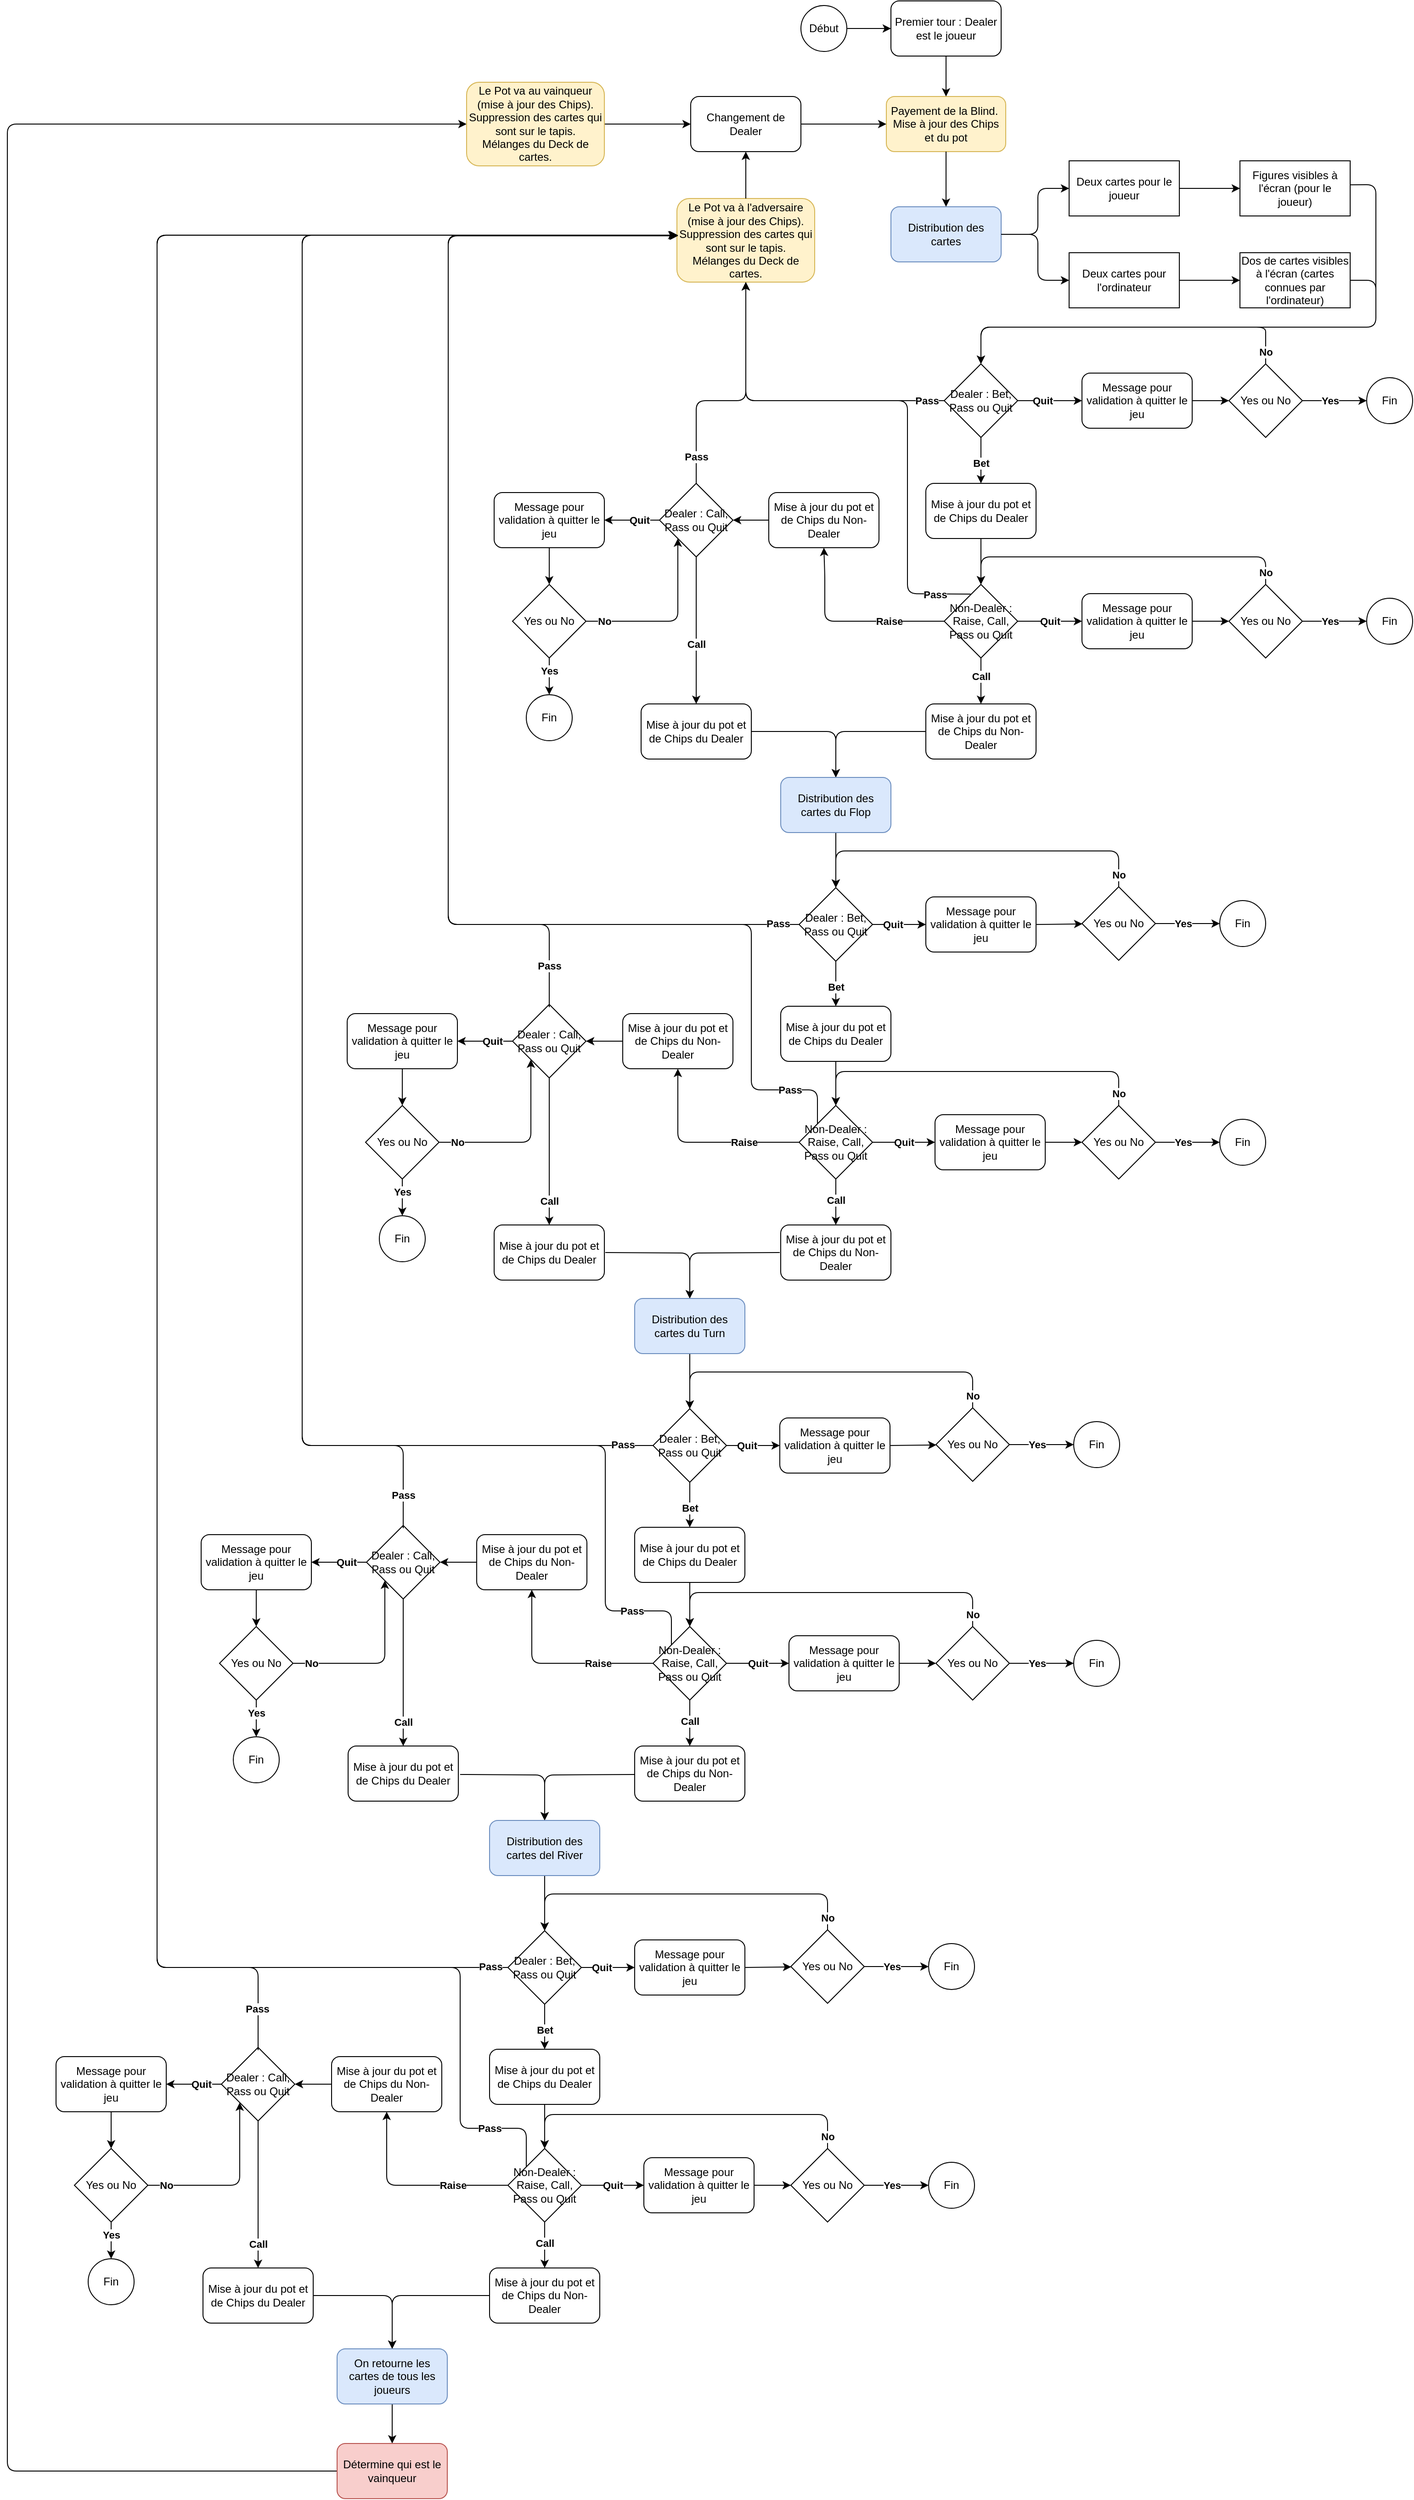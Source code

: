 <mxfile version="27.1.5">
  <diagram id="Ojs5Lj7-Fgc0MRJYK4QU" name="Page-1">
    <mxGraphModel grid="1" page="1" gridSize="10" guides="1" tooltips="1" connect="1" arrows="1" fold="1" pageScale="1" pageWidth="827" pageHeight="1169" math="0" shadow="0">
      <root>
        <mxCell id="0" />
        <mxCell id="1" parent="0" />
        <mxCell id="IEmIcrt1CM4GeL80ptGL-1" value="Début" style="ellipse;whiteSpace=wrap;html=1;aspect=fixed;" vertex="1" parent="1">
          <mxGeometry x="144" y="80" width="50" height="50" as="geometry" />
        </mxCell>
        <mxCell id="IEmIcrt1CM4GeL80ptGL-2" value="Premier tour : Dealer est le joueur" style="rounded=1;whiteSpace=wrap;html=1;" vertex="1" parent="1">
          <mxGeometry x="242" y="75" width="120" height="60" as="geometry" />
        </mxCell>
        <mxCell id="IEmIcrt1CM4GeL80ptGL-3" value="&lt;div&gt;Payement de la Blind.&amp;nbsp;&lt;/div&gt;&lt;div&gt;Mise à jour des Chips et du pot&lt;/div&gt;" style="rounded=1;whiteSpace=wrap;html=1;fillColor=#fff2cc;strokeColor=#d6b656;" vertex="1" parent="1">
          <mxGeometry x="237" y="179" width="130" height="60" as="geometry" />
        </mxCell>
        <mxCell id="IEmIcrt1CM4GeL80ptGL-4" value="Distribution des cartes" style="rounded=1;whiteSpace=wrap;html=1;fillColor=#dae8fc;strokeColor=#6c8ebf;" vertex="1" parent="1">
          <mxGeometry x="242" y="299" width="120" height="60" as="geometry" />
        </mxCell>
        <mxCell id="IEmIcrt1CM4GeL80ptGL-5" value="Deux cartes pour le joueur" style="rounded=0;whiteSpace=wrap;html=1;" vertex="1" parent="1">
          <mxGeometry x="436" y="249" width="120" height="60" as="geometry" />
        </mxCell>
        <mxCell id="IEmIcrt1CM4GeL80ptGL-6" value="Deux cartes pour l&#39;ordinateur" style="rounded=0;whiteSpace=wrap;html=1;" vertex="1" parent="1">
          <mxGeometry x="436" y="349" width="120" height="60" as="geometry" />
        </mxCell>
        <mxCell id="IEmIcrt1CM4GeL80ptGL-7" value="Figures visibles à l&#39;écran (pour le joueur)" style="rounded=0;whiteSpace=wrap;html=1;" vertex="1" parent="1">
          <mxGeometry x="622" y="249" width="120" height="60" as="geometry" />
        </mxCell>
        <mxCell id="IEmIcrt1CM4GeL80ptGL-8" value="Dos de cartes visibles à l&#39;écran (cartes connues par l&#39;ordinateur)" style="rounded=0;whiteSpace=wrap;html=1;" vertex="1" parent="1">
          <mxGeometry x="622" y="349" width="120" height="60" as="geometry" />
        </mxCell>
        <mxCell id="IEmIcrt1CM4GeL80ptGL-9" value="" style="endArrow=classic;html=1;rounded=0;exitX=1;exitY=0.5;exitDx=0;exitDy=0;entryX=0;entryY=0.5;entryDx=0;entryDy=0;" edge="1" parent="1" source="IEmIcrt1CM4GeL80ptGL-1" target="IEmIcrt1CM4GeL80ptGL-2">
          <mxGeometry width="50" height="50" relative="1" as="geometry">
            <mxPoint x="150" y="500" as="sourcePoint" />
            <mxPoint x="200" y="450" as="targetPoint" />
          </mxGeometry>
        </mxCell>
        <mxCell id="IEmIcrt1CM4GeL80ptGL-10" value="" style="endArrow=classic;html=1;rounded=0;exitX=0.5;exitY=1;exitDx=0;exitDy=0;" edge="1" parent="1" source="IEmIcrt1CM4GeL80ptGL-2" target="IEmIcrt1CM4GeL80ptGL-3">
          <mxGeometry width="50" height="50" relative="1" as="geometry">
            <mxPoint x="262" y="280" as="sourcePoint" />
            <mxPoint x="312" y="280" as="targetPoint" />
          </mxGeometry>
        </mxCell>
        <mxCell id="IEmIcrt1CM4GeL80ptGL-11" value="" style="endArrow=classic;html=1;rounded=0;exitX=0.5;exitY=1;exitDx=0;exitDy=0;" edge="1" parent="1" source="IEmIcrt1CM4GeL80ptGL-3" target="IEmIcrt1CM4GeL80ptGL-4">
          <mxGeometry width="50" height="50" relative="1" as="geometry">
            <mxPoint x="422" y="539" as="sourcePoint" />
            <mxPoint x="422" y="604" as="targetPoint" />
          </mxGeometry>
        </mxCell>
        <mxCell id="IEmIcrt1CM4GeL80ptGL-12" value="" style="endArrow=classic;html=1;rounded=1;exitX=1;exitY=0.5;exitDx=0;exitDy=0;entryX=0;entryY=0.5;entryDx=0;entryDy=0;curved=0;" edge="1" parent="1" source="IEmIcrt1CM4GeL80ptGL-4" target="IEmIcrt1CM4GeL80ptGL-5">
          <mxGeometry width="50" height="50" relative="1" as="geometry">
            <mxPoint x="362" y="459" as="sourcePoint" />
            <mxPoint x="362" y="524" as="targetPoint" />
            <Array as="points">
              <mxPoint x="402" y="329" />
              <mxPoint x="402" y="279" />
            </Array>
          </mxGeometry>
        </mxCell>
        <mxCell id="IEmIcrt1CM4GeL80ptGL-13" value="" style="endArrow=classic;html=1;rounded=1;entryX=0;entryY=0.5;entryDx=0;entryDy=0;curved=0;" edge="1" parent="1" target="IEmIcrt1CM4GeL80ptGL-6">
          <mxGeometry width="50" height="50" relative="1" as="geometry">
            <mxPoint x="362" y="329" as="sourcePoint" />
            <mxPoint x="436" y="509" as="targetPoint" />
            <Array as="points">
              <mxPoint x="402" y="329" />
              <mxPoint x="402" y="379" />
            </Array>
          </mxGeometry>
        </mxCell>
        <mxCell id="IEmIcrt1CM4GeL80ptGL-14" value="" style="endArrow=classic;html=1;rounded=0;exitX=1;exitY=0.5;exitDx=0;exitDy=0;entryX=0;entryY=0.5;entryDx=0;entryDy=0;" edge="1" parent="1" source="IEmIcrt1CM4GeL80ptGL-5" target="IEmIcrt1CM4GeL80ptGL-7">
          <mxGeometry width="50" height="50" relative="1" as="geometry">
            <mxPoint x="502" y="559" as="sourcePoint" />
            <mxPoint x="552" y="509" as="targetPoint" />
          </mxGeometry>
        </mxCell>
        <mxCell id="IEmIcrt1CM4GeL80ptGL-15" value="" style="endArrow=classic;html=1;rounded=0;exitX=1;exitY=0.5;exitDx=0;exitDy=0;entryX=0;entryY=0.5;entryDx=0;entryDy=0;" edge="1" parent="1" source="IEmIcrt1CM4GeL80ptGL-6" target="IEmIcrt1CM4GeL80ptGL-8">
          <mxGeometry width="50" height="50" relative="1" as="geometry">
            <mxPoint x="482" y="549" as="sourcePoint" />
            <mxPoint x="532" y="499" as="targetPoint" />
          </mxGeometry>
        </mxCell>
        <mxCell id="IEmIcrt1CM4GeL80ptGL-16" value="Message pour validation à quitter le jeu" style="rounded=1;whiteSpace=wrap;html=1;" vertex="1" parent="1">
          <mxGeometry x="450" y="480" width="120" height="60" as="geometry" />
        </mxCell>
        <mxCell id="IEmIcrt1CM4GeL80ptGL-52" value="" style="edgeStyle=orthogonalEdgeStyle;rounded=0;orthogonalLoop=1;jettySize=auto;html=1;" edge="1" parent="1" source="IEmIcrt1CM4GeL80ptGL-17" target="IEmIcrt1CM4GeL80ptGL-51">
          <mxGeometry relative="1" as="geometry" />
        </mxCell>
        <mxCell id="IEmIcrt1CM4GeL80ptGL-53" value="&lt;b&gt;Bet&lt;/b&gt;" style="edgeLabel;html=1;align=center;verticalAlign=middle;resizable=0;points=[];" connectable="0" vertex="1" parent="IEmIcrt1CM4GeL80ptGL-52">
          <mxGeometry x="-0.565" relative="1" as="geometry">
            <mxPoint y="17" as="offset" />
          </mxGeometry>
        </mxCell>
        <mxCell id="IEmIcrt1CM4GeL80ptGL-17" value="Dealer : Bet, Pass ou Quit" style="rhombus;whiteSpace=wrap;html=1;" vertex="1" parent="1">
          <mxGeometry x="300" y="470" width="80" height="80" as="geometry" />
        </mxCell>
        <mxCell id="IEmIcrt1CM4GeL80ptGL-18" value="" style="endArrow=classic;html=1;rounded=1;exitX=1;exitY=0.5;exitDx=0;exitDy=0;entryX=0.5;entryY=0;entryDx=0;entryDy=0;curved=0;" edge="1" parent="1" source="IEmIcrt1CM4GeL80ptGL-8" target="IEmIcrt1CM4GeL80ptGL-17">
          <mxGeometry width="50" height="50" relative="1" as="geometry">
            <mxPoint x="572" y="310" as="sourcePoint" />
            <mxPoint x="638" y="310" as="targetPoint" />
            <Array as="points">
              <mxPoint x="770" y="379" />
              <mxPoint x="770" y="430" />
              <mxPoint x="560" y="430" />
              <mxPoint x="340" y="430" />
            </Array>
          </mxGeometry>
        </mxCell>
        <mxCell id="IEmIcrt1CM4GeL80ptGL-19" value="" style="endArrow=classic;html=1;rounded=1;exitX=0.5;exitY=0;exitDx=0;exitDy=0;entryX=0.5;entryY=0;entryDx=0;entryDy=0;curved=0;" edge="1" parent="1" source="IEmIcrt1CM4GeL80ptGL-23" target="IEmIcrt1CM4GeL80ptGL-17">
          <mxGeometry width="50" height="50" relative="1" as="geometry">
            <mxPoint x="1220" y="412" as="sourcePoint" />
            <mxPoint x="340" y="472" as="targetPoint" />
            <Array as="points">
              <mxPoint x="650" y="450" />
              <mxPoint x="650" y="430" />
              <mxPoint x="510" y="430" />
              <mxPoint x="340" y="430" />
              <mxPoint x="340" y="450" />
            </Array>
          </mxGeometry>
        </mxCell>
        <mxCell id="IEmIcrt1CM4GeL80ptGL-26" value="&lt;b&gt;No&lt;/b&gt;" style="edgeLabel;html=1;align=center;verticalAlign=middle;resizable=0;points=[];" connectable="0" vertex="1" parent="IEmIcrt1CM4GeL80ptGL-19">
          <mxGeometry x="-0.94" relative="1" as="geometry">
            <mxPoint y="-2" as="offset" />
          </mxGeometry>
        </mxCell>
        <mxCell id="IEmIcrt1CM4GeL80ptGL-20" value="" style="endArrow=classic;html=1;rounded=0;exitX=1;exitY=0.5;exitDx=0;exitDy=0;" edge="1" parent="1" source="IEmIcrt1CM4GeL80ptGL-17" target="IEmIcrt1CM4GeL80ptGL-16">
          <mxGeometry width="50" height="50" relative="1" as="geometry">
            <mxPoint x="630" y="406" as="sourcePoint" />
            <mxPoint x="696" y="406" as="targetPoint" />
          </mxGeometry>
        </mxCell>
        <mxCell id="IEmIcrt1CM4GeL80ptGL-27" value="&lt;b&gt;Quit&lt;/b&gt;" style="edgeLabel;html=1;align=center;verticalAlign=middle;resizable=0;points=[];" connectable="0" vertex="1" parent="IEmIcrt1CM4GeL80ptGL-20">
          <mxGeometry x="-0.248" y="1" relative="1" as="geometry">
            <mxPoint y="1" as="offset" />
          </mxGeometry>
        </mxCell>
        <mxCell id="IEmIcrt1CM4GeL80ptGL-21" value="Fin" style="ellipse;whiteSpace=wrap;html=1;aspect=fixed;" vertex="1" parent="1">
          <mxGeometry x="760" y="485" width="50" height="50" as="geometry" />
        </mxCell>
        <mxCell id="IEmIcrt1CM4GeL80ptGL-22" value="" style="endArrow=classic;html=1;rounded=0;exitX=1;exitY=0.5;exitDx=0;exitDy=0;" edge="1" parent="1" source="IEmIcrt1CM4GeL80ptGL-16" target="IEmIcrt1CM4GeL80ptGL-23">
          <mxGeometry width="50" height="50" relative="1" as="geometry">
            <mxPoint x="410" y="526" as="sourcePoint" />
            <mxPoint x="480" y="526" as="targetPoint" />
          </mxGeometry>
        </mxCell>
        <mxCell id="IEmIcrt1CM4GeL80ptGL-23" value="Yes ou No" style="rhombus;whiteSpace=wrap;html=1;" vertex="1" parent="1">
          <mxGeometry x="610" y="470" width="80" height="80" as="geometry" />
        </mxCell>
        <mxCell id="IEmIcrt1CM4GeL80ptGL-24" value="" style="endArrow=classic;html=1;rounded=0;exitX=1;exitY=0.5;exitDx=0;exitDy=0;entryX=0;entryY=0.5;entryDx=0;entryDy=0;" edge="1" parent="1" source="IEmIcrt1CM4GeL80ptGL-23" target="IEmIcrt1CM4GeL80ptGL-21">
          <mxGeometry width="50" height="50" relative="1" as="geometry">
            <mxPoint x="690" y="515.76" as="sourcePoint" />
            <mxPoint x="730" y="515.76" as="targetPoint" />
          </mxGeometry>
        </mxCell>
        <mxCell id="IEmIcrt1CM4GeL80ptGL-25" value="&lt;b&gt;Yes&lt;/b&gt;" style="edgeLabel;html=1;align=center;verticalAlign=middle;resizable=0;points=[];" connectable="0" vertex="1" parent="IEmIcrt1CM4GeL80ptGL-24">
          <mxGeometry x="0.674" y="-1" relative="1" as="geometry">
            <mxPoint x="-29" y="-1" as="offset" />
          </mxGeometry>
        </mxCell>
        <mxCell id="IEmIcrt1CM4GeL80ptGL-33" value="&lt;div&gt;Le Pot va à l&#39;adversaire (mise à jour des Chips).&lt;/div&gt;&lt;div&gt;Suppression des cartes qui sont sur le tapis.&lt;/div&gt;&lt;div&gt;Mélanges du Deck de cartes.&lt;/div&gt;" style="rounded=1;whiteSpace=wrap;html=1;fillColor=#fff2cc;strokeColor=#d6b656;" vertex="1" parent="1">
          <mxGeometry x="9" y="290" width="150" height="91" as="geometry" />
        </mxCell>
        <mxCell id="IEmIcrt1CM4GeL80ptGL-44" value="" style="endArrow=none;html=1;rounded=1;entryX=0.998;entryY=0.436;entryDx=0;entryDy=0;entryPerimeter=0;curved=0;" edge="1" parent="1" target="IEmIcrt1CM4GeL80ptGL-7">
          <mxGeometry width="50" height="50" relative="1" as="geometry">
            <mxPoint x="770" y="420" as="sourcePoint" />
            <mxPoint x="780" y="299" as="targetPoint" />
            <Array as="points">
              <mxPoint x="770" y="275" />
            </Array>
          </mxGeometry>
        </mxCell>
        <mxCell id="IEmIcrt1CM4GeL80ptGL-46" value="Changement de Dealer" style="rounded=1;whiteSpace=wrap;html=1;" vertex="1" parent="1">
          <mxGeometry x="24" y="179" width="120" height="60" as="geometry" />
        </mxCell>
        <mxCell id="IEmIcrt1CM4GeL80ptGL-47" value="" style="edgeStyle=orthogonalEdgeStyle;rounded=0;orthogonalLoop=1;jettySize=auto;html=1;exitX=0.5;exitY=0;exitDx=0;exitDy=0;entryX=0.5;entryY=1;entryDx=0;entryDy=0;" edge="1" parent="1" source="IEmIcrt1CM4GeL80ptGL-33" target="IEmIcrt1CM4GeL80ptGL-46">
          <mxGeometry relative="1" as="geometry">
            <mxPoint x="190" y="399" as="sourcePoint" />
            <mxPoint x="190" y="360" as="targetPoint" />
          </mxGeometry>
        </mxCell>
        <mxCell id="IEmIcrt1CM4GeL80ptGL-50" value="" style="endArrow=classic;html=1;rounded=0;exitX=1;exitY=0.5;exitDx=0;exitDy=0;entryX=0;entryY=0.5;entryDx=0;entryDy=0;" edge="1" parent="1" source="IEmIcrt1CM4GeL80ptGL-46" target="IEmIcrt1CM4GeL80ptGL-3">
          <mxGeometry width="50" height="50" relative="1" as="geometry">
            <mxPoint x="180" y="250" as="sourcePoint" />
            <mxPoint x="200" y="270" as="targetPoint" />
            <Array as="points" />
          </mxGeometry>
        </mxCell>
        <mxCell id="IEmIcrt1CM4GeL80ptGL-55" value="" style="edgeStyle=orthogonalEdgeStyle;rounded=0;orthogonalLoop=1;jettySize=auto;html=1;exitX=0.5;exitY=1;exitDx=0;exitDy=0;" edge="1" parent="1" source="IEmIcrt1CM4GeL80ptGL-51" target="IEmIcrt1CM4GeL80ptGL-54">
          <mxGeometry relative="1" as="geometry">
            <mxPoint x="340" y="680" as="sourcePoint" />
          </mxGeometry>
        </mxCell>
        <mxCell id="IEmIcrt1CM4GeL80ptGL-51" value="Mise à jour du pot et de Chips du Dealer" style="rounded=1;whiteSpace=wrap;html=1;" vertex="1" parent="1">
          <mxGeometry x="280" y="600" width="120" height="60" as="geometry" />
        </mxCell>
        <mxCell id="IEmIcrt1CM4GeL80ptGL-113" style="edgeStyle=orthogonalEdgeStyle;rounded=0;orthogonalLoop=1;jettySize=auto;html=1;" edge="1" parent="1" source="IEmIcrt1CM4GeL80ptGL-54" target="IEmIcrt1CM4GeL80ptGL-110">
          <mxGeometry relative="1" as="geometry" />
        </mxCell>
        <mxCell id="IEmIcrt1CM4GeL80ptGL-114" value="&lt;b&gt;Call&lt;/b&gt;" style="edgeLabel;html=1;align=center;verticalAlign=middle;resizable=0;points=[];" connectable="0" vertex="1" parent="IEmIcrt1CM4GeL80ptGL-113">
          <mxGeometry x="0.084" y="2" relative="1" as="geometry">
            <mxPoint x="-2" y="-7" as="offset" />
          </mxGeometry>
        </mxCell>
        <mxCell id="IEmIcrt1CM4GeL80ptGL-54" value="Non-Dealer : Raise, Call, Pass ou Quit" style="rhombus;whiteSpace=wrap;html=1;" vertex="1" parent="1">
          <mxGeometry x="300" y="710" width="80" height="80" as="geometry" />
        </mxCell>
        <mxCell id="IEmIcrt1CM4GeL80ptGL-56" value="" style="endArrow=classic;html=1;rounded=1;exitX=1;exitY=0.5;exitDx=0;exitDy=0;entryX=0;entryY=0.5;entryDx=0;entryDy=0;curved=0;" edge="1" parent="1" source="IEmIcrt1CM4GeL80ptGL-54" target="IEmIcrt1CM4GeL80ptGL-83">
          <mxGeometry width="50" height="50" relative="1" as="geometry">
            <mxPoint x="450" y="550" as="sourcePoint" />
            <mxPoint x="520" y="550" as="targetPoint" />
            <Array as="points" />
          </mxGeometry>
        </mxCell>
        <mxCell id="IEmIcrt1CM4GeL80ptGL-57" value="&lt;b&gt;Quit&lt;/b&gt;" style="edgeLabel;html=1;align=center;verticalAlign=middle;resizable=0;points=[];" connectable="0" vertex="1" parent="IEmIcrt1CM4GeL80ptGL-56">
          <mxGeometry x="-0.248" y="1" relative="1" as="geometry">
            <mxPoint x="8" y="1" as="offset" />
          </mxGeometry>
        </mxCell>
        <mxCell id="IEmIcrt1CM4GeL80ptGL-78" style="edgeStyle=orthogonalEdgeStyle;rounded=1;orthogonalLoop=1;jettySize=auto;html=1;entryX=1;entryY=0.5;entryDx=0;entryDy=0;exitX=0;exitY=0.5;exitDx=0;exitDy=0;curved=0;" edge="1" parent="1" source="IEmIcrt1CM4GeL80ptGL-72" target="IEmIcrt1CM4GeL80ptGL-92">
          <mxGeometry relative="1" as="geometry">
            <Array as="points">
              <mxPoint x="-10" y="640" />
            </Array>
          </mxGeometry>
        </mxCell>
        <mxCell id="IEmIcrt1CM4GeL80ptGL-79" value="&lt;b&gt;Quit&lt;/b&gt;" style="edgeLabel;html=1;align=center;verticalAlign=middle;resizable=0;points=[];" connectable="0" vertex="1" parent="IEmIcrt1CM4GeL80ptGL-78">
          <mxGeometry x="-0.234" y="-2" relative="1" as="geometry">
            <mxPoint x="1" y="2" as="offset" />
          </mxGeometry>
        </mxCell>
        <mxCell id="IEmIcrt1CM4GeL80ptGL-112" style="edgeStyle=orthogonalEdgeStyle;rounded=0;orthogonalLoop=1;jettySize=auto;html=1;" edge="1" parent="1" source="IEmIcrt1CM4GeL80ptGL-72" target="IEmIcrt1CM4GeL80ptGL-111">
          <mxGeometry relative="1" as="geometry" />
        </mxCell>
        <mxCell id="IEmIcrt1CM4GeL80ptGL-115" value="&lt;b&gt;Call&lt;/b&gt;" style="edgeLabel;html=1;align=center;verticalAlign=middle;resizable=0;points=[];" connectable="0" vertex="1" parent="IEmIcrt1CM4GeL80ptGL-112">
          <mxGeometry x="0.297" y="1" relative="1" as="geometry">
            <mxPoint x="-1" y="-9" as="offset" />
          </mxGeometry>
        </mxCell>
        <mxCell id="IEmIcrt1CM4GeL80ptGL-72" value="Dealer : Call, Pass ou Quit" style="rhombus;whiteSpace=wrap;html=1;" vertex="1" parent="1">
          <mxGeometry x="-10" y="600" width="80" height="80" as="geometry" />
        </mxCell>
        <mxCell id="IEmIcrt1CM4GeL80ptGL-77" style="edgeStyle=orthogonalEdgeStyle;rounded=0;orthogonalLoop=1;jettySize=auto;html=1;entryX=1;entryY=0.5;entryDx=0;entryDy=0;" edge="1" parent="1" source="IEmIcrt1CM4GeL80ptGL-73" target="IEmIcrt1CM4GeL80ptGL-72">
          <mxGeometry relative="1" as="geometry" />
        </mxCell>
        <mxCell id="IEmIcrt1CM4GeL80ptGL-73" value="Mise à jour du pot et de Chips du Non-Dealer" style="rounded=1;whiteSpace=wrap;html=1;" vertex="1" parent="1">
          <mxGeometry x="109" y="610" width="120" height="60" as="geometry" />
        </mxCell>
        <mxCell id="IEmIcrt1CM4GeL80ptGL-74" value="" style="endArrow=classic;html=1;rounded=1;entryX=0.5;entryY=1;entryDx=0;entryDy=0;exitX=0;exitY=0.5;exitDx=0;exitDy=0;curved=0;" edge="1" parent="1" source="IEmIcrt1CM4GeL80ptGL-54" target="IEmIcrt1CM4GeL80ptGL-73">
          <mxGeometry width="50" height="50" relative="1" as="geometry">
            <mxPoint x="535" y="808" as="sourcePoint" />
            <mxPoint x="390" y="848" as="targetPoint" />
            <Array as="points">
              <mxPoint x="170" y="750" />
              <mxPoint x="170" y="720" />
              <mxPoint x="170" y="700" />
            </Array>
          </mxGeometry>
        </mxCell>
        <mxCell id="IEmIcrt1CM4GeL80ptGL-75" value="&lt;b&gt;Raise&lt;/b&gt;" style="edgeLabel;html=1;align=center;verticalAlign=middle;resizable=0;points=[];" connectable="0" vertex="1" parent="IEmIcrt1CM4GeL80ptGL-74">
          <mxGeometry x="-0.248" y="1" relative="1" as="geometry">
            <mxPoint x="19" y="-1" as="offset" />
          </mxGeometry>
        </mxCell>
        <mxCell id="IEmIcrt1CM4GeL80ptGL-83" value="Message pour validation à quitter le jeu" style="rounded=1;whiteSpace=wrap;html=1;" vertex="1" parent="1">
          <mxGeometry x="450" y="720" width="120" height="60" as="geometry" />
        </mxCell>
        <mxCell id="IEmIcrt1CM4GeL80ptGL-84" value="" style="endArrow=classic;html=1;rounded=1;exitX=0.5;exitY=0;exitDx=0;exitDy=0;entryX=0.5;entryY=0;entryDx=0;entryDy=0;curved=0;" edge="1" parent="1" source="IEmIcrt1CM4GeL80ptGL-87" target="IEmIcrt1CM4GeL80ptGL-54">
          <mxGeometry width="50" height="50" relative="1" as="geometry">
            <mxPoint x="1220" y="632" as="sourcePoint" />
            <mxPoint x="340" y="696" as="targetPoint" />
            <Array as="points">
              <mxPoint x="650" y="680" />
              <mxPoint x="500" y="680" />
              <mxPoint x="340" y="680" />
            </Array>
          </mxGeometry>
        </mxCell>
        <mxCell id="IEmIcrt1CM4GeL80ptGL-85" value="&lt;b&gt;No&lt;/b&gt;" style="edgeLabel;html=1;align=center;verticalAlign=middle;resizable=0;points=[];" connectable="0" vertex="1" parent="IEmIcrt1CM4GeL80ptGL-84">
          <mxGeometry x="-0.94" relative="1" as="geometry">
            <mxPoint y="-2" as="offset" />
          </mxGeometry>
        </mxCell>
        <mxCell id="IEmIcrt1CM4GeL80ptGL-86" value="" style="endArrow=classic;html=1;rounded=0;exitX=1;exitY=0.5;exitDx=0;exitDy=0;entryX=0;entryY=0.5;entryDx=0;entryDy=0;" edge="1" parent="1" source="IEmIcrt1CM4GeL80ptGL-83" target="IEmIcrt1CM4GeL80ptGL-87">
          <mxGeometry width="50" height="50" relative="1" as="geometry">
            <mxPoint x="410" y="760" as="sourcePoint" />
            <mxPoint x="610" y="750" as="targetPoint" />
          </mxGeometry>
        </mxCell>
        <mxCell id="IEmIcrt1CM4GeL80ptGL-87" value="Yes ou No" style="rhombus;whiteSpace=wrap;html=1;" vertex="1" parent="1">
          <mxGeometry x="610" y="710" width="80" height="80" as="geometry" />
        </mxCell>
        <mxCell id="IEmIcrt1CM4GeL80ptGL-88" value="" style="endArrow=classic;html=1;rounded=0;exitX=1;exitY=0.5;exitDx=0;exitDy=0;entryX=0;entryY=0.5;entryDx=0;entryDy=0;" edge="1" parent="1" source="IEmIcrt1CM4GeL80ptGL-87" target="IEmIcrt1CM4GeL80ptGL-90">
          <mxGeometry width="50" height="50" relative="1" as="geometry">
            <mxPoint x="710" y="770" as="sourcePoint" />
            <mxPoint x="760" y="750" as="targetPoint" />
          </mxGeometry>
        </mxCell>
        <mxCell id="IEmIcrt1CM4GeL80ptGL-89" value="&lt;b&gt;Yes&lt;/b&gt;" style="edgeLabel;html=1;align=center;verticalAlign=middle;resizable=0;points=[];" connectable="0" vertex="1" parent="IEmIcrt1CM4GeL80ptGL-88">
          <mxGeometry x="0.674" y="-1" relative="1" as="geometry">
            <mxPoint x="-29" y="-1" as="offset" />
          </mxGeometry>
        </mxCell>
        <mxCell id="IEmIcrt1CM4GeL80ptGL-90" value="Fin" style="ellipse;whiteSpace=wrap;html=1;aspect=fixed;" vertex="1" parent="1">
          <mxGeometry x="760" y="725" width="50" height="50" as="geometry" />
        </mxCell>
        <mxCell id="IEmIcrt1CM4GeL80ptGL-99" value="" style="edgeStyle=orthogonalEdgeStyle;rounded=0;orthogonalLoop=1;jettySize=auto;html=1;" edge="1" parent="1" source="IEmIcrt1CM4GeL80ptGL-93" target="IEmIcrt1CM4GeL80ptGL-94">
          <mxGeometry relative="1" as="geometry" />
        </mxCell>
        <mxCell id="IEmIcrt1CM4GeL80ptGL-100" value="&lt;b&gt;Yes&lt;/b&gt;" style="edgeLabel;html=1;align=center;verticalAlign=middle;resizable=0;points=[];" connectable="0" vertex="1" parent="IEmIcrt1CM4GeL80ptGL-99">
          <mxGeometry x="-0.325" y="3" relative="1" as="geometry">
            <mxPoint x="-3" as="offset" />
          </mxGeometry>
        </mxCell>
        <mxCell id="IEmIcrt1CM4GeL80ptGL-93" value="Yes ou No" style="rhombus;whiteSpace=wrap;html=1;" vertex="1" parent="1">
          <mxGeometry x="-170" y="710" width="80" height="80" as="geometry" />
        </mxCell>
        <mxCell id="IEmIcrt1CM4GeL80ptGL-94" value="Fin" style="ellipse;whiteSpace=wrap;html=1;aspect=fixed;" vertex="1" parent="1">
          <mxGeometry x="-155" y="830" width="50" height="50" as="geometry" />
        </mxCell>
        <mxCell id="IEmIcrt1CM4GeL80ptGL-101" value="" style="edgeStyle=orthogonalEdgeStyle;rounded=0;orthogonalLoop=1;jettySize=auto;html=1;" edge="1" parent="1" source="IEmIcrt1CM4GeL80ptGL-92" target="IEmIcrt1CM4GeL80ptGL-93">
          <mxGeometry relative="1" as="geometry" />
        </mxCell>
        <mxCell id="IEmIcrt1CM4GeL80ptGL-92" value="Message pour validation à quitter le jeu" style="rounded=1;whiteSpace=wrap;html=1;" vertex="1" parent="1">
          <mxGeometry x="-190" y="610" width="120" height="60" as="geometry" />
        </mxCell>
        <mxCell id="IEmIcrt1CM4GeL80ptGL-97" value="" style="endArrow=classic;html=1;rounded=1;exitX=1;exitY=0.5;exitDx=0;exitDy=0;entryX=0;entryY=1;entryDx=0;entryDy=0;curved=0;" edge="1" parent="1" source="IEmIcrt1CM4GeL80ptGL-93" target="IEmIcrt1CM4GeL80ptGL-72">
          <mxGeometry width="50" height="50" relative="1" as="geometry">
            <mxPoint x="960" y="770" as="sourcePoint" />
            <mxPoint x="650" y="770" as="targetPoint" />
            <Array as="points">
              <mxPoint x="10" y="750" />
            </Array>
          </mxGeometry>
        </mxCell>
        <mxCell id="IEmIcrt1CM4GeL80ptGL-98" value="&lt;b&gt;No&lt;/b&gt;" style="edgeLabel;html=1;align=center;verticalAlign=middle;resizable=0;points=[];" connectable="0" vertex="1" parent="IEmIcrt1CM4GeL80ptGL-97">
          <mxGeometry x="-0.94" relative="1" as="geometry">
            <mxPoint x="14" as="offset" />
          </mxGeometry>
        </mxCell>
        <mxCell id="IEmIcrt1CM4GeL80ptGL-104" value="" style="endArrow=classic;html=1;rounded=1;exitX=0.36;exitY=0.131;exitDx=0;exitDy=0;exitPerimeter=0;entryX=0.5;entryY=1;entryDx=0;entryDy=0;curved=0;" edge="1" parent="1" source="IEmIcrt1CM4GeL80ptGL-54" target="IEmIcrt1CM4GeL80ptGL-33">
          <mxGeometry width="50" height="50" relative="1" as="geometry">
            <mxPoint x="455" y="655" as="sourcePoint" />
            <mxPoint x="90" y="380" as="targetPoint" />
            <Array as="points">
              <mxPoint x="260" y="720" />
              <mxPoint x="260" y="610" />
              <mxPoint x="260" y="510" />
              <mxPoint x="84" y="510" />
            </Array>
          </mxGeometry>
        </mxCell>
        <mxCell id="IEmIcrt1CM4GeL80ptGL-105" value="&lt;b&gt;Pass&lt;/b&gt;" style="edgeLabel;html=1;align=center;verticalAlign=middle;resizable=0;points=[];" connectable="0" vertex="1" parent="IEmIcrt1CM4GeL80ptGL-104">
          <mxGeometry x="-0.248" y="1" relative="1" as="geometry">
            <mxPoint x="31" y="151" as="offset" />
          </mxGeometry>
        </mxCell>
        <mxCell id="IEmIcrt1CM4GeL80ptGL-106" value="" style="endArrow=classic;html=1;rounded=1;exitX=0;exitY=0.5;exitDx=0;exitDy=0;entryX=0.5;entryY=1;entryDx=0;entryDy=0;curved=0;" edge="1" parent="1" source="IEmIcrt1CM4GeL80ptGL-17" target="IEmIcrt1CM4GeL80ptGL-33">
          <mxGeometry width="50" height="50" relative="1" as="geometry">
            <mxPoint x="375" y="809" as="sourcePoint" />
            <mxPoint x="130" y="470" as="targetPoint" />
            <Array as="points">
              <mxPoint x="260" y="510" />
              <mxPoint x="84" y="510" />
            </Array>
          </mxGeometry>
        </mxCell>
        <mxCell id="IEmIcrt1CM4GeL80ptGL-109" value="&lt;b&gt;Pass&lt;/b&gt;" style="edgeLabel;html=1;align=center;verticalAlign=middle;resizable=0;points=[];" connectable="0" vertex="1" parent="IEmIcrt1CM4GeL80ptGL-106">
          <mxGeometry x="-0.886" relative="1" as="geometry">
            <mxPoint as="offset" />
          </mxGeometry>
        </mxCell>
        <mxCell id="IEmIcrt1CM4GeL80ptGL-121" style="edgeStyle=orthogonalEdgeStyle;rounded=1;orthogonalLoop=1;jettySize=auto;html=1;curved=0;" edge="1" parent="1" source="IEmIcrt1CM4GeL80ptGL-110" target="IEmIcrt1CM4GeL80ptGL-119">
          <mxGeometry relative="1" as="geometry" />
        </mxCell>
        <mxCell id="IEmIcrt1CM4GeL80ptGL-110" value="Mise à jour du pot et de Chips du Non-Dealer" style="rounded=1;whiteSpace=wrap;html=1;" vertex="1" parent="1">
          <mxGeometry x="280" y="840" width="120" height="60" as="geometry" />
        </mxCell>
        <mxCell id="IEmIcrt1CM4GeL80ptGL-120" style="edgeStyle=orthogonalEdgeStyle;rounded=1;orthogonalLoop=1;jettySize=auto;html=1;entryX=0.5;entryY=0;entryDx=0;entryDy=0;curved=0;" edge="1" parent="1" source="IEmIcrt1CM4GeL80ptGL-111" target="IEmIcrt1CM4GeL80ptGL-119">
          <mxGeometry relative="1" as="geometry" />
        </mxCell>
        <mxCell id="IEmIcrt1CM4GeL80ptGL-111" value="Mise à jour du pot et de Chips du Dealer" style="rounded=1;whiteSpace=wrap;html=1;" vertex="1" parent="1">
          <mxGeometry x="-30" y="840" width="120" height="60" as="geometry" />
        </mxCell>
        <mxCell id="IEmIcrt1CM4GeL80ptGL-117" value="" style="endArrow=classic;html=1;rounded=1;exitX=0.5;exitY=0;exitDx=0;exitDy=0;curved=0;entryX=0.5;entryY=1;entryDx=0;entryDy=0;" edge="1" parent="1" source="IEmIcrt1CM4GeL80ptGL-72" target="IEmIcrt1CM4GeL80ptGL-33">
          <mxGeometry width="50" height="50" relative="1" as="geometry">
            <mxPoint x="516" y="659" as="sourcePoint" />
            <mxPoint x="80" y="380" as="targetPoint" />
            <Array as="points">
              <mxPoint x="30" y="510" />
              <mxPoint x="84" y="510" />
            </Array>
          </mxGeometry>
        </mxCell>
        <mxCell id="IEmIcrt1CM4GeL80ptGL-118" value="&lt;b&gt;Pass&lt;/b&gt;" style="edgeLabel;html=1;align=center;verticalAlign=middle;resizable=0;points=[];" connectable="0" vertex="1" parent="IEmIcrt1CM4GeL80ptGL-117">
          <mxGeometry x="-0.886" relative="1" as="geometry">
            <mxPoint y="-14" as="offset" />
          </mxGeometry>
        </mxCell>
        <mxCell id="IEmIcrt1CM4GeL80ptGL-177" value="" style="edgeStyle=orthogonalEdgeStyle;rounded=0;orthogonalLoop=1;jettySize=auto;html=1;" edge="1" parent="1" source="IEmIcrt1CM4GeL80ptGL-119" target="IEmIcrt1CM4GeL80ptGL-125">
          <mxGeometry relative="1" as="geometry" />
        </mxCell>
        <mxCell id="IEmIcrt1CM4GeL80ptGL-119" value="Distribution des cartes du Flop" style="rounded=1;whiteSpace=wrap;html=1;fillColor=#dae8fc;strokeColor=#6c8ebf;" vertex="1" parent="1">
          <mxGeometry x="122" y="920" width="120" height="60" as="geometry" />
        </mxCell>
        <mxCell id="IEmIcrt1CM4GeL80ptGL-122" value="Message pour validation à quitter le jeu" style="rounded=1;whiteSpace=wrap;html=1;" vertex="1" parent="1">
          <mxGeometry x="280" y="1050" width="120" height="60" as="geometry" />
        </mxCell>
        <mxCell id="IEmIcrt1CM4GeL80ptGL-123" value="" style="edgeStyle=orthogonalEdgeStyle;rounded=0;orthogonalLoop=1;jettySize=auto;html=1;entryX=0.5;entryY=0;entryDx=0;entryDy=0;" edge="1" parent="1" source="IEmIcrt1CM4GeL80ptGL-125" target="IEmIcrt1CM4GeL80ptGL-136">
          <mxGeometry relative="1" as="geometry">
            <mxPoint x="180" y="1160" as="targetPoint" />
          </mxGeometry>
        </mxCell>
        <mxCell id="IEmIcrt1CM4GeL80ptGL-124" value="&lt;b&gt;Bet&lt;/b&gt;" style="edgeLabel;html=1;align=center;verticalAlign=middle;resizable=0;points=[];" connectable="0" vertex="1" parent="IEmIcrt1CM4GeL80ptGL-123">
          <mxGeometry x="-0.565" relative="1" as="geometry">
            <mxPoint y="17" as="offset" />
          </mxGeometry>
        </mxCell>
        <mxCell id="IEmIcrt1CM4GeL80ptGL-125" value="Dealer : Bet, Pass ou Quit" style="rhombus;whiteSpace=wrap;html=1;" vertex="1" parent="1">
          <mxGeometry x="142" y="1040" width="80" height="80" as="geometry" />
        </mxCell>
        <mxCell id="IEmIcrt1CM4GeL80ptGL-126" value="" style="endArrow=classic;html=1;rounded=1;exitX=0.5;exitY=0;exitDx=0;exitDy=0;entryX=0.5;entryY=0;entryDx=0;entryDy=0;curved=0;" edge="1" parent="1" source="IEmIcrt1CM4GeL80ptGL-132" target="IEmIcrt1CM4GeL80ptGL-125">
          <mxGeometry width="50" height="50" relative="1" as="geometry">
            <mxPoint x="1060" y="981" as="sourcePoint" />
            <mxPoint x="180" y="1041" as="targetPoint" />
            <Array as="points">
              <mxPoint x="490" y="1000" />
              <mxPoint x="182" y="1000" />
            </Array>
          </mxGeometry>
        </mxCell>
        <mxCell id="IEmIcrt1CM4GeL80ptGL-127" value="&lt;b&gt;No&lt;/b&gt;" style="edgeLabel;html=1;align=center;verticalAlign=middle;resizable=0;points=[];" connectable="0" vertex="1" parent="IEmIcrt1CM4GeL80ptGL-126">
          <mxGeometry x="-0.94" relative="1" as="geometry">
            <mxPoint y="-2" as="offset" />
          </mxGeometry>
        </mxCell>
        <mxCell id="IEmIcrt1CM4GeL80ptGL-128" value="" style="endArrow=classic;html=1;rounded=0;exitX=1;exitY=0.5;exitDx=0;exitDy=0;" edge="1" parent="1" source="IEmIcrt1CM4GeL80ptGL-125" target="IEmIcrt1CM4GeL80ptGL-122">
          <mxGeometry width="50" height="50" relative="1" as="geometry">
            <mxPoint x="470" y="975" as="sourcePoint" />
            <mxPoint x="536" y="975" as="targetPoint" />
          </mxGeometry>
        </mxCell>
        <mxCell id="IEmIcrt1CM4GeL80ptGL-129" value="&lt;b&gt;Quit&lt;/b&gt;" style="edgeLabel;html=1;align=center;verticalAlign=middle;resizable=0;points=[];" connectable="0" vertex="1" parent="IEmIcrt1CM4GeL80ptGL-128">
          <mxGeometry x="-0.248" y="1" relative="1" as="geometry">
            <mxPoint y="1" as="offset" />
          </mxGeometry>
        </mxCell>
        <mxCell id="IEmIcrt1CM4GeL80ptGL-130" value="Fin" style="ellipse;whiteSpace=wrap;html=1;aspect=fixed;" vertex="1" parent="1">
          <mxGeometry x="600" y="1054" width="50" height="50" as="geometry" />
        </mxCell>
        <mxCell id="IEmIcrt1CM4GeL80ptGL-131" value="" style="endArrow=classic;html=1;rounded=0;exitX=1;exitY=0.5;exitDx=0;exitDy=0;" edge="1" parent="1" source="IEmIcrt1CM4GeL80ptGL-122" target="IEmIcrt1CM4GeL80ptGL-132">
          <mxGeometry width="50" height="50" relative="1" as="geometry">
            <mxPoint x="250" y="1095" as="sourcePoint" />
            <mxPoint x="320" y="1095" as="targetPoint" />
          </mxGeometry>
        </mxCell>
        <mxCell id="IEmIcrt1CM4GeL80ptGL-132" value="Yes ou No" style="rhombus;whiteSpace=wrap;html=1;" vertex="1" parent="1">
          <mxGeometry x="450" y="1039" width="80" height="80" as="geometry" />
        </mxCell>
        <mxCell id="IEmIcrt1CM4GeL80ptGL-133" value="" style="endArrow=classic;html=1;rounded=0;exitX=1;exitY=0.5;exitDx=0;exitDy=0;entryX=0;entryY=0.5;entryDx=0;entryDy=0;" edge="1" parent="1" source="IEmIcrt1CM4GeL80ptGL-132" target="IEmIcrt1CM4GeL80ptGL-130">
          <mxGeometry width="50" height="50" relative="1" as="geometry">
            <mxPoint x="530" y="1084.76" as="sourcePoint" />
            <mxPoint x="570" y="1084.76" as="targetPoint" />
          </mxGeometry>
        </mxCell>
        <mxCell id="IEmIcrt1CM4GeL80ptGL-134" value="&lt;b&gt;Yes&lt;/b&gt;" style="edgeLabel;html=1;align=center;verticalAlign=middle;resizable=0;points=[];" connectable="0" vertex="1" parent="IEmIcrt1CM4GeL80ptGL-133">
          <mxGeometry x="0.674" y="-1" relative="1" as="geometry">
            <mxPoint x="-29" y="-1" as="offset" />
          </mxGeometry>
        </mxCell>
        <mxCell id="IEmIcrt1CM4GeL80ptGL-135" value="" style="edgeStyle=orthogonalEdgeStyle;rounded=0;orthogonalLoop=1;jettySize=auto;html=1;exitX=0.5;exitY=1;exitDx=0;exitDy=0;" edge="1" parent="1" source="IEmIcrt1CM4GeL80ptGL-136" target="IEmIcrt1CM4GeL80ptGL-139">
          <mxGeometry relative="1" as="geometry">
            <mxPoint x="180" y="1247" as="sourcePoint" />
          </mxGeometry>
        </mxCell>
        <mxCell id="IEmIcrt1CM4GeL80ptGL-136" value="Mise à jour du pot et de Chips du Dealer" style="rounded=1;whiteSpace=wrap;html=1;" vertex="1" parent="1">
          <mxGeometry x="122" y="1169" width="120" height="60" as="geometry" />
        </mxCell>
        <mxCell id="IEmIcrt1CM4GeL80ptGL-137" style="edgeStyle=orthogonalEdgeStyle;rounded=0;orthogonalLoop=1;jettySize=auto;html=1;" edge="1" parent="1" source="IEmIcrt1CM4GeL80ptGL-139" target="IEmIcrt1CM4GeL80ptGL-169">
          <mxGeometry relative="1" as="geometry" />
        </mxCell>
        <mxCell id="IEmIcrt1CM4GeL80ptGL-138" value="&lt;b&gt;Call&lt;/b&gt;" style="edgeLabel;html=1;align=center;verticalAlign=middle;resizable=0;points=[];" connectable="0" vertex="1" parent="IEmIcrt1CM4GeL80ptGL-137">
          <mxGeometry x="0.084" y="2" relative="1" as="geometry">
            <mxPoint x="-2" y="-4" as="offset" />
          </mxGeometry>
        </mxCell>
        <mxCell id="IEmIcrt1CM4GeL80ptGL-139" value="Non-Dealer : Raise, Call, Pass ou Quit" style="rhombus;whiteSpace=wrap;html=1;" vertex="1" parent="1">
          <mxGeometry x="142" y="1277" width="80" height="80" as="geometry" />
        </mxCell>
        <mxCell id="IEmIcrt1CM4GeL80ptGL-140" value="" style="endArrow=classic;html=1;rounded=1;exitX=1;exitY=0.5;exitDx=0;exitDy=0;entryX=0;entryY=0.5;entryDx=0;entryDy=0;curved=0;" edge="1" parent="1" source="IEmIcrt1CM4GeL80ptGL-139" target="IEmIcrt1CM4GeL80ptGL-151">
          <mxGeometry width="50" height="50" relative="1" as="geometry">
            <mxPoint x="290" y="1117" as="sourcePoint" />
            <mxPoint x="360" y="1117" as="targetPoint" />
            <Array as="points" />
          </mxGeometry>
        </mxCell>
        <mxCell id="IEmIcrt1CM4GeL80ptGL-141" value="&lt;b&gt;Quit&lt;/b&gt;" style="edgeLabel;html=1;align=center;verticalAlign=middle;resizable=0;points=[];" connectable="0" vertex="1" parent="IEmIcrt1CM4GeL80ptGL-140">
          <mxGeometry x="-0.248" y="1" relative="1" as="geometry">
            <mxPoint x="8" y="1" as="offset" />
          </mxGeometry>
        </mxCell>
        <mxCell id="IEmIcrt1CM4GeL80ptGL-142" style="edgeStyle=orthogonalEdgeStyle;rounded=1;orthogonalLoop=1;jettySize=auto;html=1;entryX=1;entryY=0.5;entryDx=0;entryDy=0;exitX=0;exitY=0.5;exitDx=0;exitDy=0;curved=0;" edge="1" parent="1" source="IEmIcrt1CM4GeL80ptGL-146" target="IEmIcrt1CM4GeL80ptGL-164">
          <mxGeometry relative="1" as="geometry">
            <Array as="points">
              <mxPoint x="-170" y="1207" />
            </Array>
          </mxGeometry>
        </mxCell>
        <mxCell id="IEmIcrt1CM4GeL80ptGL-143" value="&lt;b&gt;Quit&lt;/b&gt;" style="edgeLabel;html=1;align=center;verticalAlign=middle;resizable=0;points=[];" connectable="0" vertex="1" parent="IEmIcrt1CM4GeL80ptGL-142">
          <mxGeometry x="-0.234" y="-2" relative="1" as="geometry">
            <mxPoint x="1" y="2" as="offset" />
          </mxGeometry>
        </mxCell>
        <mxCell id="IEmIcrt1CM4GeL80ptGL-144" style="edgeStyle=orthogonalEdgeStyle;rounded=0;orthogonalLoop=1;jettySize=auto;html=1;" edge="1" parent="1" source="IEmIcrt1CM4GeL80ptGL-146" target="IEmIcrt1CM4GeL80ptGL-170">
          <mxGeometry relative="1" as="geometry" />
        </mxCell>
        <mxCell id="IEmIcrt1CM4GeL80ptGL-145" value="&lt;b&gt;Call&lt;/b&gt;" style="edgeLabel;html=1;align=center;verticalAlign=middle;resizable=0;points=[];" connectable="0" vertex="1" parent="IEmIcrt1CM4GeL80ptGL-144">
          <mxGeometry x="0.297" y="1" relative="1" as="geometry">
            <mxPoint x="-1" y="30" as="offset" />
          </mxGeometry>
        </mxCell>
        <mxCell id="IEmIcrt1CM4GeL80ptGL-146" value="Dealer : Call, Pass ou Quit" style="rhombus;whiteSpace=wrap;html=1;" vertex="1" parent="1">
          <mxGeometry x="-170" y="1167" width="80" height="80" as="geometry" />
        </mxCell>
        <mxCell id="IEmIcrt1CM4GeL80ptGL-147" style="edgeStyle=orthogonalEdgeStyle;rounded=0;orthogonalLoop=1;jettySize=auto;html=1;entryX=1;entryY=0.5;entryDx=0;entryDy=0;" edge="1" parent="1" source="IEmIcrt1CM4GeL80ptGL-148" target="IEmIcrt1CM4GeL80ptGL-146">
          <mxGeometry relative="1" as="geometry" />
        </mxCell>
        <mxCell id="IEmIcrt1CM4GeL80ptGL-148" value="Mise à jour du pot et de Chips du Non-Dealer" style="rounded=1;whiteSpace=wrap;html=1;" vertex="1" parent="1">
          <mxGeometry x="-50" y="1177" width="120" height="60" as="geometry" />
        </mxCell>
        <mxCell id="IEmIcrt1CM4GeL80ptGL-149" value="" style="endArrow=classic;html=1;rounded=1;entryX=0.5;entryY=1;entryDx=0;entryDy=0;exitX=0;exitY=0.5;exitDx=0;exitDy=0;curved=0;" edge="1" parent="1" source="IEmIcrt1CM4GeL80ptGL-139" target="IEmIcrt1CM4GeL80ptGL-148">
          <mxGeometry width="50" height="50" relative="1" as="geometry">
            <mxPoint x="375" y="1375" as="sourcePoint" />
            <mxPoint x="230" y="1415" as="targetPoint" />
            <Array as="points">
              <mxPoint x="10" y="1317" />
            </Array>
          </mxGeometry>
        </mxCell>
        <mxCell id="IEmIcrt1CM4GeL80ptGL-150" value="&lt;b&gt;Raise&lt;/b&gt;" style="edgeLabel;html=1;align=center;verticalAlign=middle;resizable=0;points=[];" connectable="0" vertex="1" parent="IEmIcrt1CM4GeL80ptGL-149">
          <mxGeometry x="-0.248" y="1" relative="1" as="geometry">
            <mxPoint x="19" y="-1" as="offset" />
          </mxGeometry>
        </mxCell>
        <mxCell id="IEmIcrt1CM4GeL80ptGL-151" value="Message pour validation à quitter le jeu" style="rounded=1;whiteSpace=wrap;html=1;" vertex="1" parent="1">
          <mxGeometry x="290" y="1287" width="120" height="60" as="geometry" />
        </mxCell>
        <mxCell id="IEmIcrt1CM4GeL80ptGL-152" value="" style="endArrow=classic;html=1;rounded=1;exitX=0.5;exitY=0;exitDx=0;exitDy=0;entryX=0.5;entryY=0;entryDx=0;entryDy=0;curved=0;" edge="1" parent="1" source="IEmIcrt1CM4GeL80ptGL-155" target="IEmIcrt1CM4GeL80ptGL-139">
          <mxGeometry width="50" height="50" relative="1" as="geometry">
            <mxPoint x="1060" y="1199" as="sourcePoint" />
            <mxPoint x="180" y="1263" as="targetPoint" />
            <Array as="points">
              <mxPoint x="490" y="1240" />
              <mxPoint x="182" y="1240" />
            </Array>
          </mxGeometry>
        </mxCell>
        <mxCell id="IEmIcrt1CM4GeL80ptGL-153" value="&lt;b&gt;No&lt;/b&gt;" style="edgeLabel;html=1;align=center;verticalAlign=middle;resizable=0;points=[];" connectable="0" vertex="1" parent="IEmIcrt1CM4GeL80ptGL-152">
          <mxGeometry x="-0.94" relative="1" as="geometry">
            <mxPoint y="-2" as="offset" />
          </mxGeometry>
        </mxCell>
        <mxCell id="IEmIcrt1CM4GeL80ptGL-154" value="" style="endArrow=classic;html=1;rounded=0;exitX=1;exitY=0.5;exitDx=0;exitDy=0;entryX=0;entryY=0.5;entryDx=0;entryDy=0;" edge="1" parent="1" source="IEmIcrt1CM4GeL80ptGL-151" target="IEmIcrt1CM4GeL80ptGL-155">
          <mxGeometry width="50" height="50" relative="1" as="geometry">
            <mxPoint x="250" y="1327" as="sourcePoint" />
            <mxPoint x="450" y="1317" as="targetPoint" />
          </mxGeometry>
        </mxCell>
        <mxCell id="IEmIcrt1CM4GeL80ptGL-155" value="Yes ou No" style="rhombus;whiteSpace=wrap;html=1;" vertex="1" parent="1">
          <mxGeometry x="450" y="1277" width="80" height="80" as="geometry" />
        </mxCell>
        <mxCell id="IEmIcrt1CM4GeL80ptGL-156" value="" style="endArrow=classic;html=1;rounded=0;exitX=1;exitY=0.5;exitDx=0;exitDy=0;entryX=0;entryY=0.5;entryDx=0;entryDy=0;" edge="1" parent="1" source="IEmIcrt1CM4GeL80ptGL-155" target="IEmIcrt1CM4GeL80ptGL-158">
          <mxGeometry width="50" height="50" relative="1" as="geometry">
            <mxPoint x="550" y="1337" as="sourcePoint" />
            <mxPoint x="600" y="1317" as="targetPoint" />
          </mxGeometry>
        </mxCell>
        <mxCell id="IEmIcrt1CM4GeL80ptGL-157" value="&lt;b&gt;Yes&lt;/b&gt;" style="edgeLabel;html=1;align=center;verticalAlign=middle;resizable=0;points=[];" connectable="0" vertex="1" parent="IEmIcrt1CM4GeL80ptGL-156">
          <mxGeometry x="0.674" y="-1" relative="1" as="geometry">
            <mxPoint x="-29" y="-1" as="offset" />
          </mxGeometry>
        </mxCell>
        <mxCell id="IEmIcrt1CM4GeL80ptGL-158" value="Fin" style="ellipse;whiteSpace=wrap;html=1;aspect=fixed;" vertex="1" parent="1">
          <mxGeometry x="600" y="1292" width="50" height="50" as="geometry" />
        </mxCell>
        <mxCell id="IEmIcrt1CM4GeL80ptGL-159" value="" style="edgeStyle=orthogonalEdgeStyle;rounded=0;orthogonalLoop=1;jettySize=auto;html=1;" edge="1" parent="1" source="IEmIcrt1CM4GeL80ptGL-161" target="IEmIcrt1CM4GeL80ptGL-162">
          <mxGeometry relative="1" as="geometry" />
        </mxCell>
        <mxCell id="IEmIcrt1CM4GeL80ptGL-160" value="&lt;b&gt;Yes&lt;/b&gt;" style="edgeLabel;html=1;align=center;verticalAlign=middle;resizable=0;points=[];" connectable="0" vertex="1" parent="IEmIcrt1CM4GeL80ptGL-159">
          <mxGeometry x="-0.325" y="3" relative="1" as="geometry">
            <mxPoint x="-3" as="offset" />
          </mxGeometry>
        </mxCell>
        <mxCell id="IEmIcrt1CM4GeL80ptGL-161" value="Yes ou No" style="rhombus;whiteSpace=wrap;html=1;" vertex="1" parent="1">
          <mxGeometry x="-330" y="1277" width="80" height="80" as="geometry" />
        </mxCell>
        <mxCell id="IEmIcrt1CM4GeL80ptGL-162" value="Fin" style="ellipse;whiteSpace=wrap;html=1;aspect=fixed;" vertex="1" parent="1">
          <mxGeometry x="-315" y="1397" width="50" height="50" as="geometry" />
        </mxCell>
        <mxCell id="IEmIcrt1CM4GeL80ptGL-163" value="" style="edgeStyle=orthogonalEdgeStyle;rounded=0;orthogonalLoop=1;jettySize=auto;html=1;" edge="1" parent="1" source="IEmIcrt1CM4GeL80ptGL-164" target="IEmIcrt1CM4GeL80ptGL-161">
          <mxGeometry relative="1" as="geometry" />
        </mxCell>
        <mxCell id="IEmIcrt1CM4GeL80ptGL-164" value="Message pour validation à quitter le jeu" style="rounded=1;whiteSpace=wrap;html=1;" vertex="1" parent="1">
          <mxGeometry x="-350" y="1177" width="120" height="60" as="geometry" />
        </mxCell>
        <mxCell id="IEmIcrt1CM4GeL80ptGL-165" value="" style="endArrow=classic;html=1;rounded=1;exitX=1;exitY=0.5;exitDx=0;exitDy=0;entryX=0;entryY=1;entryDx=0;entryDy=0;curved=0;" edge="1" parent="1" source="IEmIcrt1CM4GeL80ptGL-161" target="IEmIcrt1CM4GeL80ptGL-146">
          <mxGeometry width="50" height="50" relative="1" as="geometry">
            <mxPoint x="800" y="1337" as="sourcePoint" />
            <mxPoint x="490" y="1337" as="targetPoint" />
            <Array as="points">
              <mxPoint x="-150" y="1317" />
            </Array>
          </mxGeometry>
        </mxCell>
        <mxCell id="IEmIcrt1CM4GeL80ptGL-166" value="&lt;b&gt;No&lt;/b&gt;" style="edgeLabel;html=1;align=center;verticalAlign=middle;resizable=0;points=[];" connectable="0" vertex="1" parent="IEmIcrt1CM4GeL80ptGL-165">
          <mxGeometry x="-0.94" relative="1" as="geometry">
            <mxPoint x="14" as="offset" />
          </mxGeometry>
        </mxCell>
        <mxCell id="IEmIcrt1CM4GeL80ptGL-169" value="Mise à jour du pot et de Chips du Non-Dealer" style="rounded=1;whiteSpace=wrap;html=1;" vertex="1" parent="1">
          <mxGeometry x="122" y="1407" width="120" height="60" as="geometry" />
        </mxCell>
        <mxCell id="IEmIcrt1CM4GeL80ptGL-170" value="Mise à jour du pot et de Chips du Dealer" style="rounded=1;whiteSpace=wrap;html=1;" vertex="1" parent="1">
          <mxGeometry x="-190" y="1407" width="120" height="60" as="geometry" />
        </mxCell>
        <mxCell id="IEmIcrt1CM4GeL80ptGL-172" style="edgeStyle=orthogonalEdgeStyle;rounded=1;orthogonalLoop=1;jettySize=auto;html=1;exitX=0;exitY=0;exitDx=0;exitDy=0;curved=0;" edge="1" parent="1" source="IEmIcrt1CM4GeL80ptGL-139">
          <mxGeometry relative="1" as="geometry">
            <mxPoint x="-190.2" y="1146" as="sourcePoint" />
            <mxPoint x="10" y="330" as="targetPoint" />
            <Array as="points">
              <mxPoint x="162" y="1260" />
              <mxPoint x="90" y="1260" />
              <mxPoint x="90" y="1080" />
              <mxPoint x="-240" y="1080" />
              <mxPoint x="-240" y="330" />
            </Array>
          </mxGeometry>
        </mxCell>
        <mxCell id="IEmIcrt1CM4GeL80ptGL-174" value="&lt;b&gt;Pass&lt;/b&gt;" style="edgeLabel;html=1;align=center;verticalAlign=middle;resizable=0;points=[];" connectable="0" vertex="1" parent="IEmIcrt1CM4GeL80ptGL-172">
          <mxGeometry x="-0.917" relative="1" as="geometry">
            <mxPoint as="offset" />
          </mxGeometry>
        </mxCell>
        <mxCell id="IEmIcrt1CM4GeL80ptGL-175" style="edgeStyle=orthogonalEdgeStyle;rounded=1;orthogonalLoop=1;jettySize=auto;html=1;curved=0;exitX=0;exitY=0.5;exitDx=0;exitDy=0;" edge="1" parent="1" source="IEmIcrt1CM4GeL80ptGL-125">
          <mxGeometry relative="1" as="geometry">
            <mxPoint x="140" y="1079" as="sourcePoint" />
            <mxPoint x="10" y="330" as="targetPoint" />
            <Array as="points">
              <mxPoint x="-240" y="1080" />
              <mxPoint x="-240" y="330" />
            </Array>
          </mxGeometry>
        </mxCell>
        <mxCell id="IEmIcrt1CM4GeL80ptGL-176" value="&lt;b&gt;Pass&lt;/b&gt;" style="edgeLabel;html=1;align=center;verticalAlign=middle;resizable=0;points=[];" connectable="0" vertex="1" parent="IEmIcrt1CM4GeL80ptGL-175">
          <mxGeometry x="-0.925" relative="1" as="geometry">
            <mxPoint x="29" y="-1" as="offset" />
          </mxGeometry>
        </mxCell>
        <mxCell id="IEmIcrt1CM4GeL80ptGL-179" style="edgeStyle=orthogonalEdgeStyle;rounded=1;orthogonalLoop=1;jettySize=auto;html=1;entryX=0.009;entryY=0.446;entryDx=0;entryDy=0;entryPerimeter=0;curved=0;" edge="1" parent="1" target="IEmIcrt1CM4GeL80ptGL-33">
          <mxGeometry relative="1" as="geometry">
            <mxPoint x="-130" y="1170" as="sourcePoint" />
            <mxPoint x="298" y="1130" as="targetPoint" />
            <Array as="points">
              <mxPoint x="-130" y="1080" />
              <mxPoint x="-240" y="1080" />
              <mxPoint x="-240" y="331" />
            </Array>
          </mxGeometry>
        </mxCell>
        <mxCell id="IEmIcrt1CM4GeL80ptGL-180" value="&lt;b&gt;Pass&lt;/b&gt;" style="edgeLabel;html=1;align=center;verticalAlign=middle;resizable=0;points=[];" connectable="0" vertex="1" parent="IEmIcrt1CM4GeL80ptGL-179">
          <mxGeometry x="-0.925" relative="1" as="geometry">
            <mxPoint as="offset" />
          </mxGeometry>
        </mxCell>
        <mxCell id="IEmIcrt1CM4GeL80ptGL-235" style="edgeStyle=orthogonalEdgeStyle;rounded=1;orthogonalLoop=1;jettySize=auto;html=1;curved=0;" edge="1" parent="1" target="IEmIcrt1CM4GeL80ptGL-240">
          <mxGeometry relative="1" as="geometry">
            <mxPoint x="121" y="1437" as="sourcePoint" />
          </mxGeometry>
        </mxCell>
        <mxCell id="IEmIcrt1CM4GeL80ptGL-237" style="edgeStyle=orthogonalEdgeStyle;rounded=1;orthogonalLoop=1;jettySize=auto;html=1;entryX=0.5;entryY=0;entryDx=0;entryDy=0;curved=0;" edge="1" parent="1" target="IEmIcrt1CM4GeL80ptGL-240">
          <mxGeometry relative="1" as="geometry">
            <mxPoint x="-69" y="1437" as="sourcePoint" />
          </mxGeometry>
        </mxCell>
        <mxCell id="IEmIcrt1CM4GeL80ptGL-239" value="" style="edgeStyle=orthogonalEdgeStyle;rounded=0;orthogonalLoop=1;jettySize=auto;html=1;" edge="1" parent="1" source="IEmIcrt1CM4GeL80ptGL-240" target="IEmIcrt1CM4GeL80ptGL-244">
          <mxGeometry relative="1" as="geometry" />
        </mxCell>
        <mxCell id="IEmIcrt1CM4GeL80ptGL-240" value="Distribution des cartes du&amp;nbsp;Turn" style="rounded=1;whiteSpace=wrap;html=1;fillColor=#dae8fc;strokeColor=#6c8ebf;" vertex="1" parent="1">
          <mxGeometry x="-37" y="1487" width="120" height="60" as="geometry" />
        </mxCell>
        <mxCell id="IEmIcrt1CM4GeL80ptGL-241" value="Message pour validation à quitter le jeu" style="rounded=1;whiteSpace=wrap;html=1;" vertex="1" parent="1">
          <mxGeometry x="121" y="1617" width="120" height="60" as="geometry" />
        </mxCell>
        <mxCell id="IEmIcrt1CM4GeL80ptGL-242" value="" style="edgeStyle=orthogonalEdgeStyle;rounded=0;orthogonalLoop=1;jettySize=auto;html=1;entryX=0.5;entryY=0;entryDx=0;entryDy=0;" edge="1" parent="1" source="IEmIcrt1CM4GeL80ptGL-244" target="IEmIcrt1CM4GeL80ptGL-255">
          <mxGeometry relative="1" as="geometry">
            <mxPoint x="21" y="1727" as="targetPoint" />
          </mxGeometry>
        </mxCell>
        <mxCell id="IEmIcrt1CM4GeL80ptGL-243" value="&lt;b&gt;Bet&lt;/b&gt;" style="edgeLabel;html=1;align=center;verticalAlign=middle;resizable=0;points=[];" connectable="0" vertex="1" parent="IEmIcrt1CM4GeL80ptGL-242">
          <mxGeometry x="-0.565" relative="1" as="geometry">
            <mxPoint y="17" as="offset" />
          </mxGeometry>
        </mxCell>
        <mxCell id="IEmIcrt1CM4GeL80ptGL-244" value="Dealer : Bet, Pass ou Quit" style="rhombus;whiteSpace=wrap;html=1;" vertex="1" parent="1">
          <mxGeometry x="-17" y="1607" width="80" height="80" as="geometry" />
        </mxCell>
        <mxCell id="IEmIcrt1CM4GeL80ptGL-245" value="" style="endArrow=classic;html=1;rounded=1;exitX=0.5;exitY=0;exitDx=0;exitDy=0;entryX=0.5;entryY=0;entryDx=0;entryDy=0;curved=0;" edge="1" parent="1" source="IEmIcrt1CM4GeL80ptGL-251" target="IEmIcrt1CM4GeL80ptGL-244">
          <mxGeometry width="50" height="50" relative="1" as="geometry">
            <mxPoint x="901" y="1548" as="sourcePoint" />
            <mxPoint x="21" y="1608" as="targetPoint" />
            <Array as="points">
              <mxPoint x="331" y="1567" />
              <mxPoint x="23" y="1567" />
            </Array>
          </mxGeometry>
        </mxCell>
        <mxCell id="IEmIcrt1CM4GeL80ptGL-246" value="&lt;b&gt;No&lt;/b&gt;" style="edgeLabel;html=1;align=center;verticalAlign=middle;resizable=0;points=[];" connectable="0" vertex="1" parent="IEmIcrt1CM4GeL80ptGL-245">
          <mxGeometry x="-0.94" relative="1" as="geometry">
            <mxPoint y="-2" as="offset" />
          </mxGeometry>
        </mxCell>
        <mxCell id="IEmIcrt1CM4GeL80ptGL-247" value="" style="endArrow=classic;html=1;rounded=0;exitX=1;exitY=0.5;exitDx=0;exitDy=0;" edge="1" parent="1" source="IEmIcrt1CM4GeL80ptGL-244" target="IEmIcrt1CM4GeL80ptGL-241">
          <mxGeometry width="50" height="50" relative="1" as="geometry">
            <mxPoint x="311" y="1542" as="sourcePoint" />
            <mxPoint x="377" y="1542" as="targetPoint" />
          </mxGeometry>
        </mxCell>
        <mxCell id="IEmIcrt1CM4GeL80ptGL-248" value="&lt;b&gt;Quit&lt;/b&gt;" style="edgeLabel;html=1;align=center;verticalAlign=middle;resizable=0;points=[];" connectable="0" vertex="1" parent="IEmIcrt1CM4GeL80ptGL-247">
          <mxGeometry x="-0.248" y="1" relative="1" as="geometry">
            <mxPoint y="1" as="offset" />
          </mxGeometry>
        </mxCell>
        <mxCell id="IEmIcrt1CM4GeL80ptGL-249" value="Fin" style="ellipse;whiteSpace=wrap;html=1;aspect=fixed;" vertex="1" parent="1">
          <mxGeometry x="441" y="1621" width="50" height="50" as="geometry" />
        </mxCell>
        <mxCell id="IEmIcrt1CM4GeL80ptGL-250" value="" style="endArrow=classic;html=1;rounded=0;exitX=1;exitY=0.5;exitDx=0;exitDy=0;" edge="1" parent="1" source="IEmIcrt1CM4GeL80ptGL-241" target="IEmIcrt1CM4GeL80ptGL-251">
          <mxGeometry width="50" height="50" relative="1" as="geometry">
            <mxPoint x="91" y="1662" as="sourcePoint" />
            <mxPoint x="161" y="1662" as="targetPoint" />
          </mxGeometry>
        </mxCell>
        <mxCell id="IEmIcrt1CM4GeL80ptGL-251" value="Yes ou No" style="rhombus;whiteSpace=wrap;html=1;" vertex="1" parent="1">
          <mxGeometry x="291" y="1606" width="80" height="80" as="geometry" />
        </mxCell>
        <mxCell id="IEmIcrt1CM4GeL80ptGL-252" value="" style="endArrow=classic;html=1;rounded=0;exitX=1;exitY=0.5;exitDx=0;exitDy=0;entryX=0;entryY=0.5;entryDx=0;entryDy=0;" edge="1" parent="1" source="IEmIcrt1CM4GeL80ptGL-251" target="IEmIcrt1CM4GeL80ptGL-249">
          <mxGeometry width="50" height="50" relative="1" as="geometry">
            <mxPoint x="371" y="1651.76" as="sourcePoint" />
            <mxPoint x="411" y="1651.76" as="targetPoint" />
          </mxGeometry>
        </mxCell>
        <mxCell id="IEmIcrt1CM4GeL80ptGL-253" value="&lt;b&gt;Yes&lt;/b&gt;" style="edgeLabel;html=1;align=center;verticalAlign=middle;resizable=0;points=[];" connectable="0" vertex="1" parent="IEmIcrt1CM4GeL80ptGL-252">
          <mxGeometry x="0.674" y="-1" relative="1" as="geometry">
            <mxPoint x="-29" y="-1" as="offset" />
          </mxGeometry>
        </mxCell>
        <mxCell id="IEmIcrt1CM4GeL80ptGL-254" value="" style="edgeStyle=orthogonalEdgeStyle;rounded=0;orthogonalLoop=1;jettySize=auto;html=1;exitX=0.5;exitY=1;exitDx=0;exitDy=0;" edge="1" parent="1" source="IEmIcrt1CM4GeL80ptGL-255" target="IEmIcrt1CM4GeL80ptGL-258">
          <mxGeometry relative="1" as="geometry">
            <mxPoint x="21" y="1814" as="sourcePoint" />
          </mxGeometry>
        </mxCell>
        <mxCell id="IEmIcrt1CM4GeL80ptGL-255" value="Mise à jour du pot et de Chips du Dealer" style="rounded=1;whiteSpace=wrap;html=1;" vertex="1" parent="1">
          <mxGeometry x="-37" y="1736" width="120" height="60" as="geometry" />
        </mxCell>
        <mxCell id="IEmIcrt1CM4GeL80ptGL-256" style="edgeStyle=orthogonalEdgeStyle;rounded=0;orthogonalLoop=1;jettySize=auto;html=1;" edge="1" parent="1" source="IEmIcrt1CM4GeL80ptGL-258" target="IEmIcrt1CM4GeL80ptGL-286">
          <mxGeometry relative="1" as="geometry" />
        </mxCell>
        <mxCell id="IEmIcrt1CM4GeL80ptGL-257" value="&lt;b&gt;Call&lt;/b&gt;" style="edgeLabel;html=1;align=center;verticalAlign=middle;resizable=0;points=[];" connectable="0" vertex="1" parent="IEmIcrt1CM4GeL80ptGL-256">
          <mxGeometry x="0.084" y="2" relative="1" as="geometry">
            <mxPoint x="-2" y="-4" as="offset" />
          </mxGeometry>
        </mxCell>
        <mxCell id="IEmIcrt1CM4GeL80ptGL-258" value="Non-Dealer : Raise, Call, Pass ou Quit" style="rhombus;whiteSpace=wrap;html=1;" vertex="1" parent="1">
          <mxGeometry x="-17" y="1844" width="80" height="80" as="geometry" />
        </mxCell>
        <mxCell id="IEmIcrt1CM4GeL80ptGL-259" value="" style="endArrow=classic;html=1;rounded=1;exitX=1;exitY=0.5;exitDx=0;exitDy=0;entryX=0;entryY=0.5;entryDx=0;entryDy=0;curved=0;" edge="1" parent="1" source="IEmIcrt1CM4GeL80ptGL-258" target="IEmIcrt1CM4GeL80ptGL-270">
          <mxGeometry width="50" height="50" relative="1" as="geometry">
            <mxPoint x="131" y="1684" as="sourcePoint" />
            <mxPoint x="201" y="1684" as="targetPoint" />
            <Array as="points" />
          </mxGeometry>
        </mxCell>
        <mxCell id="IEmIcrt1CM4GeL80ptGL-260" value="&lt;b&gt;Quit&lt;/b&gt;" style="edgeLabel;html=1;align=center;verticalAlign=middle;resizable=0;points=[];" connectable="0" vertex="1" parent="IEmIcrt1CM4GeL80ptGL-259">
          <mxGeometry x="-0.248" y="1" relative="1" as="geometry">
            <mxPoint x="8" y="1" as="offset" />
          </mxGeometry>
        </mxCell>
        <mxCell id="IEmIcrt1CM4GeL80ptGL-261" style="edgeStyle=orthogonalEdgeStyle;rounded=1;orthogonalLoop=1;jettySize=auto;html=1;entryX=1;entryY=0.5;entryDx=0;entryDy=0;exitX=0;exitY=0.5;exitDx=0;exitDy=0;curved=0;" edge="1" parent="1" source="IEmIcrt1CM4GeL80ptGL-265" target="IEmIcrt1CM4GeL80ptGL-283">
          <mxGeometry relative="1" as="geometry">
            <Array as="points">
              <mxPoint x="-329" y="1774" />
            </Array>
          </mxGeometry>
        </mxCell>
        <mxCell id="IEmIcrt1CM4GeL80ptGL-262" value="&lt;b&gt;Quit&lt;/b&gt;" style="edgeLabel;html=1;align=center;verticalAlign=middle;resizable=0;points=[];" connectable="0" vertex="1" parent="IEmIcrt1CM4GeL80ptGL-261">
          <mxGeometry x="-0.234" y="-2" relative="1" as="geometry">
            <mxPoint x="1" y="2" as="offset" />
          </mxGeometry>
        </mxCell>
        <mxCell id="IEmIcrt1CM4GeL80ptGL-263" style="edgeStyle=orthogonalEdgeStyle;rounded=0;orthogonalLoop=1;jettySize=auto;html=1;" edge="1" parent="1" source="IEmIcrt1CM4GeL80ptGL-265" target="IEmIcrt1CM4GeL80ptGL-287">
          <mxGeometry relative="1" as="geometry" />
        </mxCell>
        <mxCell id="IEmIcrt1CM4GeL80ptGL-264" value="&lt;b&gt;Call&lt;/b&gt;" style="edgeLabel;html=1;align=center;verticalAlign=middle;resizable=0;points=[];" connectable="0" vertex="1" parent="IEmIcrt1CM4GeL80ptGL-263">
          <mxGeometry x="0.297" y="1" relative="1" as="geometry">
            <mxPoint x="-1" y="30" as="offset" />
          </mxGeometry>
        </mxCell>
        <mxCell id="IEmIcrt1CM4GeL80ptGL-265" value="Dealer : Call, Pass ou Quit" style="rhombus;whiteSpace=wrap;html=1;" vertex="1" parent="1">
          <mxGeometry x="-329" y="1734" width="80" height="80" as="geometry" />
        </mxCell>
        <mxCell id="IEmIcrt1CM4GeL80ptGL-266" style="edgeStyle=orthogonalEdgeStyle;rounded=0;orthogonalLoop=1;jettySize=auto;html=1;entryX=1;entryY=0.5;entryDx=0;entryDy=0;" edge="1" parent="1" source="IEmIcrt1CM4GeL80ptGL-267" target="IEmIcrt1CM4GeL80ptGL-265">
          <mxGeometry relative="1" as="geometry" />
        </mxCell>
        <mxCell id="IEmIcrt1CM4GeL80ptGL-267" value="Mise à jour du pot et de Chips du Non-Dealer" style="rounded=1;whiteSpace=wrap;html=1;" vertex="1" parent="1">
          <mxGeometry x="-209" y="1744" width="120" height="60" as="geometry" />
        </mxCell>
        <mxCell id="IEmIcrt1CM4GeL80ptGL-268" value="" style="endArrow=classic;html=1;rounded=1;entryX=0.5;entryY=1;entryDx=0;entryDy=0;exitX=0;exitY=0.5;exitDx=0;exitDy=0;curved=0;" edge="1" parent="1" source="IEmIcrt1CM4GeL80ptGL-258" target="IEmIcrt1CM4GeL80ptGL-267">
          <mxGeometry width="50" height="50" relative="1" as="geometry">
            <mxPoint x="216" y="1942" as="sourcePoint" />
            <mxPoint x="71" y="1982" as="targetPoint" />
            <Array as="points">
              <mxPoint x="-149" y="1884" />
            </Array>
          </mxGeometry>
        </mxCell>
        <mxCell id="IEmIcrt1CM4GeL80ptGL-269" value="&lt;b&gt;Raise&lt;/b&gt;" style="edgeLabel;html=1;align=center;verticalAlign=middle;resizable=0;points=[];" connectable="0" vertex="1" parent="IEmIcrt1CM4GeL80ptGL-268">
          <mxGeometry x="-0.248" y="1" relative="1" as="geometry">
            <mxPoint x="19" y="-1" as="offset" />
          </mxGeometry>
        </mxCell>
        <mxCell id="IEmIcrt1CM4GeL80ptGL-270" value="Message pour validation à quitter le jeu" style="rounded=1;whiteSpace=wrap;html=1;" vertex="1" parent="1">
          <mxGeometry x="131" y="1854" width="120" height="60" as="geometry" />
        </mxCell>
        <mxCell id="IEmIcrt1CM4GeL80ptGL-271" value="" style="endArrow=classic;html=1;rounded=1;exitX=0.5;exitY=0;exitDx=0;exitDy=0;entryX=0.5;entryY=0;entryDx=0;entryDy=0;curved=0;" edge="1" parent="1" source="IEmIcrt1CM4GeL80ptGL-274" target="IEmIcrt1CM4GeL80ptGL-258">
          <mxGeometry width="50" height="50" relative="1" as="geometry">
            <mxPoint x="901" y="1766" as="sourcePoint" />
            <mxPoint x="21" y="1830" as="targetPoint" />
            <Array as="points">
              <mxPoint x="331" y="1807" />
              <mxPoint x="23" y="1807" />
            </Array>
          </mxGeometry>
        </mxCell>
        <mxCell id="IEmIcrt1CM4GeL80ptGL-272" value="&lt;b&gt;No&lt;/b&gt;" style="edgeLabel;html=1;align=center;verticalAlign=middle;resizable=0;points=[];" connectable="0" vertex="1" parent="IEmIcrt1CM4GeL80ptGL-271">
          <mxGeometry x="-0.94" relative="1" as="geometry">
            <mxPoint y="-2" as="offset" />
          </mxGeometry>
        </mxCell>
        <mxCell id="IEmIcrt1CM4GeL80ptGL-273" value="" style="endArrow=classic;html=1;rounded=0;exitX=1;exitY=0.5;exitDx=0;exitDy=0;entryX=0;entryY=0.5;entryDx=0;entryDy=0;" edge="1" parent="1" source="IEmIcrt1CM4GeL80ptGL-270" target="IEmIcrt1CM4GeL80ptGL-274">
          <mxGeometry width="50" height="50" relative="1" as="geometry">
            <mxPoint x="91" y="1894" as="sourcePoint" />
            <mxPoint x="291" y="1884" as="targetPoint" />
          </mxGeometry>
        </mxCell>
        <mxCell id="IEmIcrt1CM4GeL80ptGL-274" value="Yes ou No" style="rhombus;whiteSpace=wrap;html=1;" vertex="1" parent="1">
          <mxGeometry x="291" y="1844" width="80" height="80" as="geometry" />
        </mxCell>
        <mxCell id="IEmIcrt1CM4GeL80ptGL-275" value="" style="endArrow=classic;html=1;rounded=0;exitX=1;exitY=0.5;exitDx=0;exitDy=0;entryX=0;entryY=0.5;entryDx=0;entryDy=0;" edge="1" parent="1" source="IEmIcrt1CM4GeL80ptGL-274" target="IEmIcrt1CM4GeL80ptGL-277">
          <mxGeometry width="50" height="50" relative="1" as="geometry">
            <mxPoint x="391" y="1904" as="sourcePoint" />
            <mxPoint x="441" y="1884" as="targetPoint" />
          </mxGeometry>
        </mxCell>
        <mxCell id="IEmIcrt1CM4GeL80ptGL-276" value="&lt;b&gt;Yes&lt;/b&gt;" style="edgeLabel;html=1;align=center;verticalAlign=middle;resizable=0;points=[];" connectable="0" vertex="1" parent="IEmIcrt1CM4GeL80ptGL-275">
          <mxGeometry x="0.674" y="-1" relative="1" as="geometry">
            <mxPoint x="-29" y="-1" as="offset" />
          </mxGeometry>
        </mxCell>
        <mxCell id="IEmIcrt1CM4GeL80ptGL-277" value="Fin" style="ellipse;whiteSpace=wrap;html=1;aspect=fixed;" vertex="1" parent="1">
          <mxGeometry x="441" y="1859" width="50" height="50" as="geometry" />
        </mxCell>
        <mxCell id="IEmIcrt1CM4GeL80ptGL-278" value="" style="edgeStyle=orthogonalEdgeStyle;rounded=0;orthogonalLoop=1;jettySize=auto;html=1;" edge="1" parent="1" source="IEmIcrt1CM4GeL80ptGL-280" target="IEmIcrt1CM4GeL80ptGL-281">
          <mxGeometry relative="1" as="geometry" />
        </mxCell>
        <mxCell id="IEmIcrt1CM4GeL80ptGL-279" value="&lt;b&gt;Yes&lt;/b&gt;" style="edgeLabel;html=1;align=center;verticalAlign=middle;resizable=0;points=[];" connectable="0" vertex="1" parent="IEmIcrt1CM4GeL80ptGL-278">
          <mxGeometry x="-0.325" y="3" relative="1" as="geometry">
            <mxPoint x="-3" as="offset" />
          </mxGeometry>
        </mxCell>
        <mxCell id="IEmIcrt1CM4GeL80ptGL-280" value="Yes ou No" style="rhombus;whiteSpace=wrap;html=1;" vertex="1" parent="1">
          <mxGeometry x="-489" y="1844" width="80" height="80" as="geometry" />
        </mxCell>
        <mxCell id="IEmIcrt1CM4GeL80ptGL-281" value="Fin" style="ellipse;whiteSpace=wrap;html=1;aspect=fixed;" vertex="1" parent="1">
          <mxGeometry x="-474" y="1964" width="50" height="50" as="geometry" />
        </mxCell>
        <mxCell id="IEmIcrt1CM4GeL80ptGL-282" value="" style="edgeStyle=orthogonalEdgeStyle;rounded=0;orthogonalLoop=1;jettySize=auto;html=1;" edge="1" parent="1" source="IEmIcrt1CM4GeL80ptGL-283" target="IEmIcrt1CM4GeL80ptGL-280">
          <mxGeometry relative="1" as="geometry" />
        </mxCell>
        <mxCell id="IEmIcrt1CM4GeL80ptGL-283" value="Message pour validation à quitter le jeu" style="rounded=1;whiteSpace=wrap;html=1;" vertex="1" parent="1">
          <mxGeometry x="-509" y="1744" width="120" height="60" as="geometry" />
        </mxCell>
        <mxCell id="IEmIcrt1CM4GeL80ptGL-284" value="" style="endArrow=classic;html=1;rounded=1;exitX=1;exitY=0.5;exitDx=0;exitDy=0;entryX=0;entryY=1;entryDx=0;entryDy=0;curved=0;" edge="1" parent="1" source="IEmIcrt1CM4GeL80ptGL-280" target="IEmIcrt1CM4GeL80ptGL-265">
          <mxGeometry width="50" height="50" relative="1" as="geometry">
            <mxPoint x="641" y="1904" as="sourcePoint" />
            <mxPoint x="331" y="1904" as="targetPoint" />
            <Array as="points">
              <mxPoint x="-309" y="1884" />
            </Array>
          </mxGeometry>
        </mxCell>
        <mxCell id="IEmIcrt1CM4GeL80ptGL-285" value="&lt;b&gt;No&lt;/b&gt;" style="edgeLabel;html=1;align=center;verticalAlign=middle;resizable=0;points=[];" connectable="0" vertex="1" parent="IEmIcrt1CM4GeL80ptGL-284">
          <mxGeometry x="-0.94" relative="1" as="geometry">
            <mxPoint x="14" as="offset" />
          </mxGeometry>
        </mxCell>
        <mxCell id="IEmIcrt1CM4GeL80ptGL-286" value="Mise à jour du pot et de Chips du Non-Dealer" style="rounded=1;whiteSpace=wrap;html=1;" vertex="1" parent="1">
          <mxGeometry x="-37" y="1974" width="120" height="60" as="geometry" />
        </mxCell>
        <mxCell id="IEmIcrt1CM4GeL80ptGL-287" value="Mise à jour du pot et de Chips du Dealer" style="rounded=1;whiteSpace=wrap;html=1;" vertex="1" parent="1">
          <mxGeometry x="-349" y="1974" width="120" height="60" as="geometry" />
        </mxCell>
        <mxCell id="IEmIcrt1CM4GeL80ptGL-288" style="edgeStyle=orthogonalEdgeStyle;rounded=1;orthogonalLoop=1;jettySize=auto;html=1;exitX=0;exitY=0;exitDx=0;exitDy=0;curved=0;entryX=0.004;entryY=0.444;entryDx=0;entryDy=0;entryPerimeter=0;" edge="1" parent="1" source="IEmIcrt1CM4GeL80ptGL-258" target="IEmIcrt1CM4GeL80ptGL-33">
          <mxGeometry relative="1" as="geometry">
            <mxPoint x="-349.2" y="1713" as="sourcePoint" />
            <mxPoint y="340" as="targetPoint" />
            <Array as="points">
              <mxPoint x="3" y="1827" />
              <mxPoint x="-69" y="1827" />
              <mxPoint x="-69" y="1647" />
              <mxPoint x="-399" y="1647" />
              <mxPoint x="-399" y="330" />
              <mxPoint x="10" y="330" />
            </Array>
          </mxGeometry>
        </mxCell>
        <mxCell id="IEmIcrt1CM4GeL80ptGL-289" value="&lt;b&gt;Pass&lt;/b&gt;" style="edgeLabel;html=1;align=center;verticalAlign=middle;resizable=0;points=[];" connectable="0" vertex="1" parent="IEmIcrt1CM4GeL80ptGL-288">
          <mxGeometry x="-0.917" relative="1" as="geometry">
            <mxPoint x="17" as="offset" />
          </mxGeometry>
        </mxCell>
        <mxCell id="IEmIcrt1CM4GeL80ptGL-290" style="edgeStyle=orthogonalEdgeStyle;rounded=1;orthogonalLoop=1;jettySize=auto;html=1;curved=0;exitX=0;exitY=0.5;exitDx=0;exitDy=0;" edge="1" parent="1" source="IEmIcrt1CM4GeL80ptGL-244">
          <mxGeometry relative="1" as="geometry">
            <mxPoint x="-19" y="1646" as="sourcePoint" />
            <mxPoint x="10" y="330" as="targetPoint" />
            <Array as="points">
              <mxPoint x="-399" y="1647" />
              <mxPoint x="-399" y="330" />
            </Array>
          </mxGeometry>
        </mxCell>
        <mxCell id="IEmIcrt1CM4GeL80ptGL-291" value="&lt;b&gt;Pass&lt;/b&gt;" style="edgeLabel;html=1;align=center;verticalAlign=middle;resizable=0;points=[];" connectable="0" vertex="1" parent="IEmIcrt1CM4GeL80ptGL-290">
          <mxGeometry x="-0.925" relative="1" as="geometry">
            <mxPoint x="46" y="-1" as="offset" />
          </mxGeometry>
        </mxCell>
        <mxCell id="IEmIcrt1CM4GeL80ptGL-292" style="edgeStyle=orthogonalEdgeStyle;rounded=1;orthogonalLoop=1;jettySize=auto;html=1;curved=0;" edge="1" parent="1">
          <mxGeometry relative="1" as="geometry">
            <mxPoint x="-289" y="1737" as="sourcePoint" />
            <mxPoint x="10" y="330" as="targetPoint" />
            <Array as="points">
              <mxPoint x="-289" y="1647" />
              <mxPoint x="-399" y="1647" />
              <mxPoint x="-399" y="330" />
            </Array>
          </mxGeometry>
        </mxCell>
        <mxCell id="IEmIcrt1CM4GeL80ptGL-293" value="&lt;b&gt;Pass&lt;/b&gt;" style="edgeLabel;html=1;align=center;verticalAlign=middle;resizable=0;points=[];" connectable="0" vertex="1" parent="IEmIcrt1CM4GeL80ptGL-292">
          <mxGeometry x="-0.925" relative="1" as="geometry">
            <mxPoint y="36" as="offset" />
          </mxGeometry>
        </mxCell>
        <mxCell id="IEmIcrt1CM4GeL80ptGL-294" style="edgeStyle=orthogonalEdgeStyle;rounded=1;orthogonalLoop=1;jettySize=auto;html=1;curved=0;" edge="1" parent="1" target="IEmIcrt1CM4GeL80ptGL-297">
          <mxGeometry relative="1" as="geometry">
            <mxPoint x="-37" y="2005" as="sourcePoint" />
          </mxGeometry>
        </mxCell>
        <mxCell id="IEmIcrt1CM4GeL80ptGL-295" style="edgeStyle=orthogonalEdgeStyle;rounded=1;orthogonalLoop=1;jettySize=auto;html=1;entryX=0.5;entryY=0;entryDx=0;entryDy=0;curved=0;" edge="1" parent="1" target="IEmIcrt1CM4GeL80ptGL-297">
          <mxGeometry relative="1" as="geometry">
            <mxPoint x="-227" y="2005" as="sourcePoint" />
          </mxGeometry>
        </mxCell>
        <mxCell id="IEmIcrt1CM4GeL80ptGL-296" value="" style="edgeStyle=orthogonalEdgeStyle;rounded=0;orthogonalLoop=1;jettySize=auto;html=1;" edge="1" parent="1" source="IEmIcrt1CM4GeL80ptGL-297" target="IEmIcrt1CM4GeL80ptGL-301">
          <mxGeometry relative="1" as="geometry" />
        </mxCell>
        <mxCell id="IEmIcrt1CM4GeL80ptGL-297" value="Distribution des cartes del River" style="rounded=1;whiteSpace=wrap;html=1;fillColor=#dae8fc;strokeColor=#6c8ebf;" vertex="1" parent="1">
          <mxGeometry x="-195" y="2055" width="120" height="60" as="geometry" />
        </mxCell>
        <mxCell id="IEmIcrt1CM4GeL80ptGL-298" value="Message pour validation à quitter le jeu" style="rounded=1;whiteSpace=wrap;html=1;" vertex="1" parent="1">
          <mxGeometry x="-37" y="2185" width="120" height="60" as="geometry" />
        </mxCell>
        <mxCell id="IEmIcrt1CM4GeL80ptGL-299" value="" style="edgeStyle=orthogonalEdgeStyle;rounded=0;orthogonalLoop=1;jettySize=auto;html=1;entryX=0.5;entryY=0;entryDx=0;entryDy=0;" edge="1" parent="1" source="IEmIcrt1CM4GeL80ptGL-301" target="IEmIcrt1CM4GeL80ptGL-312">
          <mxGeometry relative="1" as="geometry">
            <mxPoint x="-137" y="2295" as="targetPoint" />
          </mxGeometry>
        </mxCell>
        <mxCell id="IEmIcrt1CM4GeL80ptGL-300" value="&lt;b&gt;Bet&lt;/b&gt;" style="edgeLabel;html=1;align=center;verticalAlign=middle;resizable=0;points=[];" connectable="0" vertex="1" parent="IEmIcrt1CM4GeL80ptGL-299">
          <mxGeometry x="-0.565" relative="1" as="geometry">
            <mxPoint y="17" as="offset" />
          </mxGeometry>
        </mxCell>
        <mxCell id="IEmIcrt1CM4GeL80ptGL-301" value="Dealer : Bet, Pass ou Quit" style="rhombus;whiteSpace=wrap;html=1;" vertex="1" parent="1">
          <mxGeometry x="-175" y="2175" width="80" height="80" as="geometry" />
        </mxCell>
        <mxCell id="IEmIcrt1CM4GeL80ptGL-302" value="" style="endArrow=classic;html=1;rounded=1;exitX=0.5;exitY=0;exitDx=0;exitDy=0;entryX=0.5;entryY=0;entryDx=0;entryDy=0;curved=0;" edge="1" parent="1" source="IEmIcrt1CM4GeL80ptGL-308" target="IEmIcrt1CM4GeL80ptGL-301">
          <mxGeometry width="50" height="50" relative="1" as="geometry">
            <mxPoint x="743" y="2116" as="sourcePoint" />
            <mxPoint x="-137" y="2176" as="targetPoint" />
            <Array as="points">
              <mxPoint x="173" y="2135" />
              <mxPoint x="-135" y="2135" />
            </Array>
          </mxGeometry>
        </mxCell>
        <mxCell id="IEmIcrt1CM4GeL80ptGL-303" value="&lt;b&gt;No&lt;/b&gt;" style="edgeLabel;html=1;align=center;verticalAlign=middle;resizable=0;points=[];" connectable="0" vertex="1" parent="IEmIcrt1CM4GeL80ptGL-302">
          <mxGeometry x="-0.94" relative="1" as="geometry">
            <mxPoint y="-2" as="offset" />
          </mxGeometry>
        </mxCell>
        <mxCell id="IEmIcrt1CM4GeL80ptGL-304" value="" style="endArrow=classic;html=1;rounded=0;exitX=1;exitY=0.5;exitDx=0;exitDy=0;" edge="1" parent="1" source="IEmIcrt1CM4GeL80ptGL-301" target="IEmIcrt1CM4GeL80ptGL-298">
          <mxGeometry width="50" height="50" relative="1" as="geometry">
            <mxPoint x="153" y="2110" as="sourcePoint" />
            <mxPoint x="219" y="2110" as="targetPoint" />
          </mxGeometry>
        </mxCell>
        <mxCell id="IEmIcrt1CM4GeL80ptGL-305" value="&lt;b&gt;Quit&lt;/b&gt;" style="edgeLabel;html=1;align=center;verticalAlign=middle;resizable=0;points=[];" connectable="0" vertex="1" parent="IEmIcrt1CM4GeL80ptGL-304">
          <mxGeometry x="-0.248" y="1" relative="1" as="geometry">
            <mxPoint y="1" as="offset" />
          </mxGeometry>
        </mxCell>
        <mxCell id="IEmIcrt1CM4GeL80ptGL-306" value="Fin" style="ellipse;whiteSpace=wrap;html=1;aspect=fixed;" vertex="1" parent="1">
          <mxGeometry x="283" y="2189" width="50" height="50" as="geometry" />
        </mxCell>
        <mxCell id="IEmIcrt1CM4GeL80ptGL-307" value="" style="endArrow=classic;html=1;rounded=0;exitX=1;exitY=0.5;exitDx=0;exitDy=0;" edge="1" parent="1" source="IEmIcrt1CM4GeL80ptGL-298" target="IEmIcrt1CM4GeL80ptGL-308">
          <mxGeometry width="50" height="50" relative="1" as="geometry">
            <mxPoint x="-67" y="2230" as="sourcePoint" />
            <mxPoint x="3" y="2230" as="targetPoint" />
          </mxGeometry>
        </mxCell>
        <mxCell id="IEmIcrt1CM4GeL80ptGL-308" value="Yes ou No" style="rhombus;whiteSpace=wrap;html=1;" vertex="1" parent="1">
          <mxGeometry x="133" y="2174" width="80" height="80" as="geometry" />
        </mxCell>
        <mxCell id="IEmIcrt1CM4GeL80ptGL-309" value="" style="endArrow=classic;html=1;rounded=0;exitX=1;exitY=0.5;exitDx=0;exitDy=0;entryX=0;entryY=0.5;entryDx=0;entryDy=0;" edge="1" parent="1" source="IEmIcrt1CM4GeL80ptGL-308" target="IEmIcrt1CM4GeL80ptGL-306">
          <mxGeometry width="50" height="50" relative="1" as="geometry">
            <mxPoint x="213" y="2219.76" as="sourcePoint" />
            <mxPoint x="253" y="2219.76" as="targetPoint" />
          </mxGeometry>
        </mxCell>
        <mxCell id="IEmIcrt1CM4GeL80ptGL-310" value="&lt;b&gt;Yes&lt;/b&gt;" style="edgeLabel;html=1;align=center;verticalAlign=middle;resizable=0;points=[];" connectable="0" vertex="1" parent="IEmIcrt1CM4GeL80ptGL-309">
          <mxGeometry x="0.674" y="-1" relative="1" as="geometry">
            <mxPoint x="-29" y="-1" as="offset" />
          </mxGeometry>
        </mxCell>
        <mxCell id="IEmIcrt1CM4GeL80ptGL-311" value="" style="edgeStyle=orthogonalEdgeStyle;rounded=0;orthogonalLoop=1;jettySize=auto;html=1;exitX=0.5;exitY=1;exitDx=0;exitDy=0;" edge="1" parent="1" source="IEmIcrt1CM4GeL80ptGL-312" target="IEmIcrt1CM4GeL80ptGL-315">
          <mxGeometry relative="1" as="geometry">
            <mxPoint x="-137" y="2382" as="sourcePoint" />
          </mxGeometry>
        </mxCell>
        <mxCell id="IEmIcrt1CM4GeL80ptGL-312" value="Mise à jour du pot et de Chips du Dealer" style="rounded=1;whiteSpace=wrap;html=1;" vertex="1" parent="1">
          <mxGeometry x="-195" y="2304" width="120" height="60" as="geometry" />
        </mxCell>
        <mxCell id="IEmIcrt1CM4GeL80ptGL-313" style="edgeStyle=orthogonalEdgeStyle;rounded=0;orthogonalLoop=1;jettySize=auto;html=1;" edge="1" parent="1" source="IEmIcrt1CM4GeL80ptGL-315" target="IEmIcrt1CM4GeL80ptGL-343">
          <mxGeometry relative="1" as="geometry" />
        </mxCell>
        <mxCell id="IEmIcrt1CM4GeL80ptGL-314" value="&lt;b&gt;Call&lt;/b&gt;" style="edgeLabel;html=1;align=center;verticalAlign=middle;resizable=0;points=[];" connectable="0" vertex="1" parent="IEmIcrt1CM4GeL80ptGL-313">
          <mxGeometry x="0.084" y="2" relative="1" as="geometry">
            <mxPoint x="-2" y="-4" as="offset" />
          </mxGeometry>
        </mxCell>
        <mxCell id="IEmIcrt1CM4GeL80ptGL-315" value="Non-Dealer : Raise, Call, Pass ou Quit" style="rhombus;whiteSpace=wrap;html=1;" vertex="1" parent="1">
          <mxGeometry x="-175" y="2412" width="80" height="80" as="geometry" />
        </mxCell>
        <mxCell id="IEmIcrt1CM4GeL80ptGL-316" value="" style="endArrow=classic;html=1;rounded=1;exitX=1;exitY=0.5;exitDx=0;exitDy=0;entryX=0;entryY=0.5;entryDx=0;entryDy=0;curved=0;" edge="1" parent="1" source="IEmIcrt1CM4GeL80ptGL-315" target="IEmIcrt1CM4GeL80ptGL-327">
          <mxGeometry width="50" height="50" relative="1" as="geometry">
            <mxPoint x="-27" y="2252" as="sourcePoint" />
            <mxPoint x="43" y="2252" as="targetPoint" />
            <Array as="points" />
          </mxGeometry>
        </mxCell>
        <mxCell id="IEmIcrt1CM4GeL80ptGL-317" value="&lt;b&gt;Quit&lt;/b&gt;" style="edgeLabel;html=1;align=center;verticalAlign=middle;resizable=0;points=[];" connectable="0" vertex="1" parent="IEmIcrt1CM4GeL80ptGL-316">
          <mxGeometry x="-0.248" y="1" relative="1" as="geometry">
            <mxPoint x="8" y="1" as="offset" />
          </mxGeometry>
        </mxCell>
        <mxCell id="IEmIcrt1CM4GeL80ptGL-318" style="edgeStyle=orthogonalEdgeStyle;rounded=1;orthogonalLoop=1;jettySize=auto;html=1;entryX=1;entryY=0.5;entryDx=0;entryDy=0;exitX=0;exitY=0.5;exitDx=0;exitDy=0;curved=0;" edge="1" parent="1" source="IEmIcrt1CM4GeL80ptGL-322" target="IEmIcrt1CM4GeL80ptGL-340">
          <mxGeometry relative="1" as="geometry">
            <Array as="points">
              <mxPoint x="-487" y="2342" />
            </Array>
          </mxGeometry>
        </mxCell>
        <mxCell id="IEmIcrt1CM4GeL80ptGL-319" value="&lt;b&gt;Quit&lt;/b&gt;" style="edgeLabel;html=1;align=center;verticalAlign=middle;resizable=0;points=[];" connectable="0" vertex="1" parent="IEmIcrt1CM4GeL80ptGL-318">
          <mxGeometry x="-0.234" y="-2" relative="1" as="geometry">
            <mxPoint x="1" y="2" as="offset" />
          </mxGeometry>
        </mxCell>
        <mxCell id="IEmIcrt1CM4GeL80ptGL-320" style="edgeStyle=orthogonalEdgeStyle;rounded=0;orthogonalLoop=1;jettySize=auto;html=1;" edge="1" parent="1" source="IEmIcrt1CM4GeL80ptGL-322" target="IEmIcrt1CM4GeL80ptGL-344">
          <mxGeometry relative="1" as="geometry" />
        </mxCell>
        <mxCell id="IEmIcrt1CM4GeL80ptGL-321" value="&lt;b&gt;Call&lt;/b&gt;" style="edgeLabel;html=1;align=center;verticalAlign=middle;resizable=0;points=[];" connectable="0" vertex="1" parent="IEmIcrt1CM4GeL80ptGL-320">
          <mxGeometry x="0.297" y="1" relative="1" as="geometry">
            <mxPoint x="-1" y="30" as="offset" />
          </mxGeometry>
        </mxCell>
        <mxCell id="IEmIcrt1CM4GeL80ptGL-322" value="Dealer : Call, Pass ou Quit" style="rhombus;whiteSpace=wrap;html=1;" vertex="1" parent="1">
          <mxGeometry x="-487" y="2302" width="80" height="80" as="geometry" />
        </mxCell>
        <mxCell id="IEmIcrt1CM4GeL80ptGL-323" style="edgeStyle=orthogonalEdgeStyle;rounded=0;orthogonalLoop=1;jettySize=auto;html=1;entryX=1;entryY=0.5;entryDx=0;entryDy=0;" edge="1" parent="1" source="IEmIcrt1CM4GeL80ptGL-324" target="IEmIcrt1CM4GeL80ptGL-322">
          <mxGeometry relative="1" as="geometry" />
        </mxCell>
        <mxCell id="IEmIcrt1CM4GeL80ptGL-324" value="Mise à jour du pot et de Chips du Non-Dealer" style="rounded=1;whiteSpace=wrap;html=1;" vertex="1" parent="1">
          <mxGeometry x="-367" y="2312" width="120" height="60" as="geometry" />
        </mxCell>
        <mxCell id="IEmIcrt1CM4GeL80ptGL-325" value="" style="endArrow=classic;html=1;rounded=1;entryX=0.5;entryY=1;entryDx=0;entryDy=0;exitX=0;exitY=0.5;exitDx=0;exitDy=0;curved=0;" edge="1" parent="1" source="IEmIcrt1CM4GeL80ptGL-315" target="IEmIcrt1CM4GeL80ptGL-324">
          <mxGeometry width="50" height="50" relative="1" as="geometry">
            <mxPoint x="58" y="2510" as="sourcePoint" />
            <mxPoint x="-87" y="2550" as="targetPoint" />
            <Array as="points">
              <mxPoint x="-307" y="2452" />
            </Array>
          </mxGeometry>
        </mxCell>
        <mxCell id="IEmIcrt1CM4GeL80ptGL-326" value="&lt;b&gt;Raise&lt;/b&gt;" style="edgeLabel;html=1;align=center;verticalAlign=middle;resizable=0;points=[];" connectable="0" vertex="1" parent="IEmIcrt1CM4GeL80ptGL-325">
          <mxGeometry x="-0.248" y="1" relative="1" as="geometry">
            <mxPoint x="19" y="-1" as="offset" />
          </mxGeometry>
        </mxCell>
        <mxCell id="IEmIcrt1CM4GeL80ptGL-327" value="Message pour validation à quitter le jeu" style="rounded=1;whiteSpace=wrap;html=1;" vertex="1" parent="1">
          <mxGeometry x="-27" y="2422" width="120" height="60" as="geometry" />
        </mxCell>
        <mxCell id="IEmIcrt1CM4GeL80ptGL-328" value="" style="endArrow=classic;html=1;rounded=1;exitX=0.5;exitY=0;exitDx=0;exitDy=0;entryX=0.5;entryY=0;entryDx=0;entryDy=0;curved=0;" edge="1" parent="1" source="IEmIcrt1CM4GeL80ptGL-331" target="IEmIcrt1CM4GeL80ptGL-315">
          <mxGeometry width="50" height="50" relative="1" as="geometry">
            <mxPoint x="743" y="2334" as="sourcePoint" />
            <mxPoint x="-137" y="2398" as="targetPoint" />
            <Array as="points">
              <mxPoint x="173" y="2375" />
              <mxPoint x="-135" y="2375" />
            </Array>
          </mxGeometry>
        </mxCell>
        <mxCell id="IEmIcrt1CM4GeL80ptGL-329" value="&lt;b&gt;No&lt;/b&gt;" style="edgeLabel;html=1;align=center;verticalAlign=middle;resizable=0;points=[];" connectable="0" vertex="1" parent="IEmIcrt1CM4GeL80ptGL-328">
          <mxGeometry x="-0.94" relative="1" as="geometry">
            <mxPoint y="-2" as="offset" />
          </mxGeometry>
        </mxCell>
        <mxCell id="IEmIcrt1CM4GeL80ptGL-330" value="" style="endArrow=classic;html=1;rounded=0;exitX=1;exitY=0.5;exitDx=0;exitDy=0;entryX=0;entryY=0.5;entryDx=0;entryDy=0;" edge="1" parent="1" source="IEmIcrt1CM4GeL80ptGL-327" target="IEmIcrt1CM4GeL80ptGL-331">
          <mxGeometry width="50" height="50" relative="1" as="geometry">
            <mxPoint x="-67" y="2462" as="sourcePoint" />
            <mxPoint x="133" y="2452" as="targetPoint" />
          </mxGeometry>
        </mxCell>
        <mxCell id="IEmIcrt1CM4GeL80ptGL-331" value="Yes ou No" style="rhombus;whiteSpace=wrap;html=1;" vertex="1" parent="1">
          <mxGeometry x="133" y="2412" width="80" height="80" as="geometry" />
        </mxCell>
        <mxCell id="IEmIcrt1CM4GeL80ptGL-332" value="" style="endArrow=classic;html=1;rounded=0;exitX=1;exitY=0.5;exitDx=0;exitDy=0;entryX=0;entryY=0.5;entryDx=0;entryDy=0;" edge="1" parent="1" source="IEmIcrt1CM4GeL80ptGL-331" target="IEmIcrt1CM4GeL80ptGL-334">
          <mxGeometry width="50" height="50" relative="1" as="geometry">
            <mxPoint x="233" y="2472" as="sourcePoint" />
            <mxPoint x="283" y="2452" as="targetPoint" />
          </mxGeometry>
        </mxCell>
        <mxCell id="IEmIcrt1CM4GeL80ptGL-333" value="&lt;b&gt;Yes&lt;/b&gt;" style="edgeLabel;html=1;align=center;verticalAlign=middle;resizable=0;points=[];" connectable="0" vertex="1" parent="IEmIcrt1CM4GeL80ptGL-332">
          <mxGeometry x="0.674" y="-1" relative="1" as="geometry">
            <mxPoint x="-29" y="-1" as="offset" />
          </mxGeometry>
        </mxCell>
        <mxCell id="IEmIcrt1CM4GeL80ptGL-334" value="Fin" style="ellipse;whiteSpace=wrap;html=1;aspect=fixed;" vertex="1" parent="1">
          <mxGeometry x="283" y="2427" width="50" height="50" as="geometry" />
        </mxCell>
        <mxCell id="IEmIcrt1CM4GeL80ptGL-335" value="" style="edgeStyle=orthogonalEdgeStyle;rounded=0;orthogonalLoop=1;jettySize=auto;html=1;" edge="1" parent="1" source="IEmIcrt1CM4GeL80ptGL-337" target="IEmIcrt1CM4GeL80ptGL-338">
          <mxGeometry relative="1" as="geometry" />
        </mxCell>
        <mxCell id="IEmIcrt1CM4GeL80ptGL-336" value="&lt;b&gt;Yes&lt;/b&gt;" style="edgeLabel;html=1;align=center;verticalAlign=middle;resizable=0;points=[];" connectable="0" vertex="1" parent="IEmIcrt1CM4GeL80ptGL-335">
          <mxGeometry x="-0.325" y="3" relative="1" as="geometry">
            <mxPoint x="-3" as="offset" />
          </mxGeometry>
        </mxCell>
        <mxCell id="IEmIcrt1CM4GeL80ptGL-337" value="Yes ou No" style="rhombus;whiteSpace=wrap;html=1;" vertex="1" parent="1">
          <mxGeometry x="-647" y="2412" width="80" height="80" as="geometry" />
        </mxCell>
        <mxCell id="IEmIcrt1CM4GeL80ptGL-338" value="Fin" style="ellipse;whiteSpace=wrap;html=1;aspect=fixed;" vertex="1" parent="1">
          <mxGeometry x="-632" y="2532" width="50" height="50" as="geometry" />
        </mxCell>
        <mxCell id="IEmIcrt1CM4GeL80ptGL-339" value="" style="edgeStyle=orthogonalEdgeStyle;rounded=0;orthogonalLoop=1;jettySize=auto;html=1;" edge="1" parent="1" source="IEmIcrt1CM4GeL80ptGL-340" target="IEmIcrt1CM4GeL80ptGL-337">
          <mxGeometry relative="1" as="geometry" />
        </mxCell>
        <mxCell id="IEmIcrt1CM4GeL80ptGL-340" value="Message pour validation à quitter le jeu" style="rounded=1;whiteSpace=wrap;html=1;" vertex="1" parent="1">
          <mxGeometry x="-667" y="2312" width="120" height="60" as="geometry" />
        </mxCell>
        <mxCell id="IEmIcrt1CM4GeL80ptGL-341" value="" style="endArrow=classic;html=1;rounded=1;exitX=1;exitY=0.5;exitDx=0;exitDy=0;entryX=0;entryY=1;entryDx=0;entryDy=0;curved=0;" edge="1" parent="1" source="IEmIcrt1CM4GeL80ptGL-337" target="IEmIcrt1CM4GeL80ptGL-322">
          <mxGeometry width="50" height="50" relative="1" as="geometry">
            <mxPoint x="483" y="2472" as="sourcePoint" />
            <mxPoint x="173" y="2472" as="targetPoint" />
            <Array as="points">
              <mxPoint x="-467" y="2452" />
            </Array>
          </mxGeometry>
        </mxCell>
        <mxCell id="IEmIcrt1CM4GeL80ptGL-342" value="&lt;b&gt;No&lt;/b&gt;" style="edgeLabel;html=1;align=center;verticalAlign=middle;resizable=0;points=[];" connectable="0" vertex="1" parent="IEmIcrt1CM4GeL80ptGL-341">
          <mxGeometry x="-0.94" relative="1" as="geometry">
            <mxPoint x="14" as="offset" />
          </mxGeometry>
        </mxCell>
        <mxCell id="IEmIcrt1CM4GeL80ptGL-355" style="edgeStyle=orthogonalEdgeStyle;rounded=1;orthogonalLoop=1;jettySize=auto;html=1;entryX=0.5;entryY=0;entryDx=0;entryDy=0;curved=0;" edge="1" parent="1" source="IEmIcrt1CM4GeL80ptGL-343" target="IEmIcrt1CM4GeL80ptGL-351">
          <mxGeometry relative="1" as="geometry" />
        </mxCell>
        <mxCell id="IEmIcrt1CM4GeL80ptGL-343" value="Mise à jour du pot et de Chips du Non-Dealer" style="rounded=1;whiteSpace=wrap;html=1;" vertex="1" parent="1">
          <mxGeometry x="-195" y="2542" width="120" height="60" as="geometry" />
        </mxCell>
        <mxCell id="IEmIcrt1CM4GeL80ptGL-356" style="edgeStyle=orthogonalEdgeStyle;rounded=1;orthogonalLoop=1;jettySize=auto;html=1;entryX=0.5;entryY=0;entryDx=0;entryDy=0;curved=0;" edge="1" parent="1" source="IEmIcrt1CM4GeL80ptGL-344" target="IEmIcrt1CM4GeL80ptGL-351">
          <mxGeometry relative="1" as="geometry" />
        </mxCell>
        <mxCell id="IEmIcrt1CM4GeL80ptGL-344" value="Mise à jour du pot et de Chips du Dealer" style="rounded=1;whiteSpace=wrap;html=1;" vertex="1" parent="1">
          <mxGeometry x="-507" y="2542" width="120" height="60" as="geometry" />
        </mxCell>
        <mxCell id="IEmIcrt1CM4GeL80ptGL-345" style="edgeStyle=orthogonalEdgeStyle;rounded=1;orthogonalLoop=1;jettySize=auto;html=1;exitX=0;exitY=0;exitDx=0;exitDy=0;curved=0;entryX=-0.004;entryY=0.438;entryDx=0;entryDy=0;entryPerimeter=0;" edge="1" parent="1" source="IEmIcrt1CM4GeL80ptGL-315" target="IEmIcrt1CM4GeL80ptGL-33">
          <mxGeometry relative="1" as="geometry">
            <mxPoint x="-507.2" y="2281" as="sourcePoint" />
            <mxPoint x="-148" y="898" as="targetPoint" />
            <Array as="points">
              <mxPoint x="-155" y="2390" />
              <mxPoint x="-227" y="2390" />
              <mxPoint x="-227" y="2215" />
              <mxPoint x="-557" y="2215" />
              <mxPoint x="-557" y="330" />
            </Array>
          </mxGeometry>
        </mxCell>
        <mxCell id="IEmIcrt1CM4GeL80ptGL-346" value="&lt;b&gt;Pass&lt;/b&gt;" style="edgeLabel;html=1;align=center;verticalAlign=middle;resizable=0;points=[];" connectable="0" vertex="1" parent="IEmIcrt1CM4GeL80ptGL-345">
          <mxGeometry x="-0.917" relative="1" as="geometry">
            <mxPoint x="32" y="13" as="offset" />
          </mxGeometry>
        </mxCell>
        <mxCell id="IEmIcrt1CM4GeL80ptGL-347" style="edgeStyle=orthogonalEdgeStyle;rounded=1;orthogonalLoop=1;jettySize=auto;html=1;curved=0;exitX=0;exitY=0.5;exitDx=0;exitDy=0;" edge="1" parent="1" source="IEmIcrt1CM4GeL80ptGL-301">
          <mxGeometry relative="1" as="geometry">
            <mxPoint x="-177" y="2214" as="sourcePoint" />
            <mxPoint x="10" y="330" as="targetPoint" />
            <Array as="points">
              <mxPoint x="-557" y="2215" />
              <mxPoint x="-557" y="330" />
              <mxPoint x="-190" y="330" />
            </Array>
          </mxGeometry>
        </mxCell>
        <mxCell id="IEmIcrt1CM4GeL80ptGL-348" value="&lt;b&gt;Pass&lt;/b&gt;" style="edgeLabel;html=1;align=center;verticalAlign=middle;resizable=0;points=[];" connectable="0" vertex="1" parent="IEmIcrt1CM4GeL80ptGL-347">
          <mxGeometry x="-0.925" relative="1" as="geometry">
            <mxPoint x="87" y="-1" as="offset" />
          </mxGeometry>
        </mxCell>
        <mxCell id="IEmIcrt1CM4GeL80ptGL-349" style="edgeStyle=orthogonalEdgeStyle;rounded=1;orthogonalLoop=1;jettySize=auto;html=1;curved=0;" edge="1" parent="1">
          <mxGeometry relative="1" as="geometry">
            <mxPoint x="-447" y="2305" as="sourcePoint" />
            <mxPoint x="10" y="330" as="targetPoint" />
            <Array as="points">
              <mxPoint x="-447" y="2215" />
              <mxPoint x="-557" y="2215" />
              <mxPoint x="-557" y="330" />
            </Array>
          </mxGeometry>
        </mxCell>
        <mxCell id="IEmIcrt1CM4GeL80ptGL-350" value="&lt;b&gt;Pass&lt;/b&gt;" style="edgeLabel;html=1;align=center;verticalAlign=middle;resizable=0;points=[];" connectable="0" vertex="1" parent="IEmIcrt1CM4GeL80ptGL-349">
          <mxGeometry x="-0.925" relative="1" as="geometry">
            <mxPoint x="8" y="45" as="offset" />
          </mxGeometry>
        </mxCell>
        <mxCell id="IEmIcrt1CM4GeL80ptGL-357" style="edgeStyle=orthogonalEdgeStyle;rounded=0;orthogonalLoop=1;jettySize=auto;html=1;" edge="1" parent="1" source="IEmIcrt1CM4GeL80ptGL-351" target="IEmIcrt1CM4GeL80ptGL-352">
          <mxGeometry relative="1" as="geometry" />
        </mxCell>
        <mxCell id="IEmIcrt1CM4GeL80ptGL-351" value="On retourne les cartes de tous les joueurs" style="rounded=1;whiteSpace=wrap;html=1;fillColor=#dae8fc;strokeColor=#6c8ebf;" vertex="1" parent="1">
          <mxGeometry x="-361" y="2630" width="120" height="60" as="geometry" />
        </mxCell>
        <mxCell id="IEmIcrt1CM4GeL80ptGL-359" style="edgeStyle=orthogonalEdgeStyle;rounded=1;orthogonalLoop=1;jettySize=auto;html=1;entryX=0;entryY=0.5;entryDx=0;entryDy=0;curved=0;" edge="1" parent="1" source="IEmIcrt1CM4GeL80ptGL-352" target="IEmIcrt1CM4GeL80ptGL-358">
          <mxGeometry relative="1" as="geometry">
            <Array as="points">
              <mxPoint x="-720" y="2763" />
              <mxPoint x="-720" y="209" />
            </Array>
          </mxGeometry>
        </mxCell>
        <mxCell id="IEmIcrt1CM4GeL80ptGL-352" value="Détermine qui est le vainqueur" style="rounded=1;whiteSpace=wrap;html=1;fillColor=#f8cecc;strokeColor=#b85450;" vertex="1" parent="1">
          <mxGeometry x="-361" y="2733" width="120" height="60" as="geometry" />
        </mxCell>
        <mxCell id="IEmIcrt1CM4GeL80ptGL-360" style="edgeStyle=orthogonalEdgeStyle;rounded=0;orthogonalLoop=1;jettySize=auto;html=1;" edge="1" parent="1" source="IEmIcrt1CM4GeL80ptGL-358" target="IEmIcrt1CM4GeL80ptGL-46">
          <mxGeometry relative="1" as="geometry" />
        </mxCell>
        <mxCell id="IEmIcrt1CM4GeL80ptGL-358" value="&lt;div&gt;Le Pot va au vainqueur (mise à jour des Chips).&lt;/div&gt;&lt;div&gt;Suppression des cartes qui sont sur le tapis.&lt;/div&gt;&lt;div&gt;Mélanges du Deck de cartes.&lt;/div&gt;" style="rounded=1;whiteSpace=wrap;html=1;fillColor=#fff2cc;strokeColor=#d6b656;" vertex="1" parent="1">
          <mxGeometry x="-220" y="163.5" width="150" height="91" as="geometry" />
        </mxCell>
      </root>
    </mxGraphModel>
  </diagram>
</mxfile>
